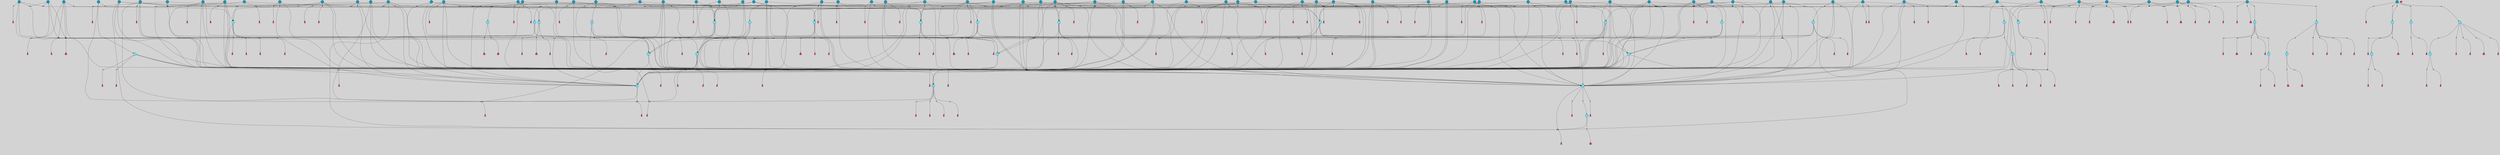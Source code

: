 // File exported with GEGELATI v1.3.1
// On the 2024-04-08 17:51:08
// With the File::TPGGraphDotExporter
digraph{
	graph[pad = "0.212, 0.055" bgcolor = lightgray]
	node[shape=circle style = filled label = ""]
		T3 [fillcolor="#66ddff"]
		T7 [fillcolor="#66ddff"]
		T9 [fillcolor="#66ddff"]
		T11 [fillcolor="#66ddff"]
		T27 [fillcolor="#66ddff"]
		T90 [fillcolor="#66ddff"]
		T111 [fillcolor="#66ddff"]
		T129 [fillcolor="#66ddff"]
		T159 [fillcolor="#66ddff"]
		T193 [fillcolor="#66ddff"]
		T215 [fillcolor="#66ddff"]
		T255 [fillcolor="#66ddff"]
		T321 [fillcolor="#66ddff"]
		T322 [fillcolor="#1199bb"]
		T426 [fillcolor="#66ddff"]
		T116 [fillcolor="#1199bb"]
		T506 [fillcolor="#66ddff"]
		T522 [fillcolor="#66ddff"]
		T547 [fillcolor="#1199bb"]
		T570 [fillcolor="#1199bb"]
		T583 [fillcolor="#66ddff"]
		T593 [fillcolor="#66ddff"]
		T606 [fillcolor="#1199bb"]
		T615 [fillcolor="#1199bb"]
		T628 [fillcolor="#1199bb"]
		T640 [fillcolor="#1199bb"]
		T658 [fillcolor="#66ddff"]
		T690 [fillcolor="#66ddff"]
		T693 [fillcolor="#1199bb"]
		T695 [fillcolor="#1199bb"]
		T696 [fillcolor="#1199bb"]
		T613 [fillcolor="#1199bb"]
		T699 [fillcolor="#1199bb"]
		T700 [fillcolor="#1199bb"]
		T703 [fillcolor="#1199bb"]
		T704 [fillcolor="#1199bb"]
		T706 [fillcolor="#1199bb"]
		T708 [fillcolor="#66ddff"]
		T777 [fillcolor="#66ddff"]
		T533 [fillcolor="#1199bb"]
		T791 [fillcolor="#1199bb"]
		T815 [fillcolor="#1199bb"]
		T817 [fillcolor="#1199bb"]
		T818 [fillcolor="#1199bb"]
		T819 [fillcolor="#1199bb"]
		T820 [fillcolor="#1199bb"]
		T821 [fillcolor="#1199bb"]
		T822 [fillcolor="#1199bb"]
		T826 [fillcolor="#1199bb"]
		T827 [fillcolor="#66ddff"]
		T828 [fillcolor="#66ddff"]
		T829 [fillcolor="#66ddff"]
		T830 [fillcolor="#66ddff"]
		T831 [fillcolor="#66ddff"]
		T832 [fillcolor="#1199bb"]
		T833 [fillcolor="#66ddff"]
		T834 [fillcolor="#1199bb"]
		T655 [fillcolor="#1199bb"]
		T837 [fillcolor="#1199bb"]
		T839 [fillcolor="#1199bb"]
		T842 [fillcolor="#1199bb"]
		T844 [fillcolor="#1199bb"]
		T848 [fillcolor="#66ddff"]
		T851 [fillcolor="#1199bb"]
		T852 [fillcolor="#1199bb"]
		T853 [fillcolor="#1199bb"]
		T855 [fillcolor="#1199bb"]
		T857 [fillcolor="#1199bb"]
		T858 [fillcolor="#1199bb"]
		T859 [fillcolor="#1199bb"]
		T861 [fillcolor="#1199bb"]
		T862 [fillcolor="#1199bb"]
		T863 [fillcolor="#1199bb"]
		T864 [fillcolor="#1199bb"]
		T865 [fillcolor="#1199bb"]
		T866 [fillcolor="#1199bb"]
		T867 [fillcolor="#1199bb"]
		T868 [fillcolor="#1199bb"]
		T869 [fillcolor="#1199bb"]
		T870 [fillcolor="#1199bb"]
		T871 [fillcolor="#1199bb"]
		T872 [fillcolor="#1199bb"]
		T873 [fillcolor="#1199bb"]
		T874 [fillcolor="#1199bb"]
		T875 [fillcolor="#1199bb"]
		T877 [fillcolor="#1199bb"]
		T887 [fillcolor="#66ddff"]
		T888 [fillcolor="#66ddff"]
		T889 [fillcolor="#66ddff"]
		T890 [fillcolor="#66ddff"]
		T891 [fillcolor="#1199bb"]
		T892 [fillcolor="#66ddff"]
		T893 [fillcolor="#66ddff"]
		T894 [fillcolor="#66ddff"]
		T897 [fillcolor="#1199bb"]
		T899 [fillcolor="#1199bb"]
		T901 [fillcolor="#1199bb"]
		T903 [fillcolor="#1199bb"]
		T904 [fillcolor="#1199bb"]
		T905 [fillcolor="#1199bb"]
		T907 [fillcolor="#1199bb"]
		T909 [fillcolor="#1199bb"]
		T912 [fillcolor="#1199bb"]
		T752 [fillcolor="#1199bb"]
		T915 [fillcolor="#1199bb"]
		T916 [fillcolor="#1199bb"]
		T917 [fillcolor="#1199bb"]
		T918 [fillcolor="#1199bb"]
		T919 [fillcolor="#1199bb"]
		T920 [fillcolor="#1199bb"]
		T921 [fillcolor="#1199bb"]
		T922 [fillcolor="#1199bb"]
		T923 [fillcolor="#1199bb"]
		P13250 [fillcolor="#cccccc" shape=point] //6|
		I13250 [shape=box style=invis label="6|1&2|6#1|7&#92;n10|7&2|0#1|5&#92;n9|4&0|1#2|2&#92;n8|6&0|0#1|0&#92;n"]
		P13250 -> I13250[style=invis]
		A9322 [fillcolor="#ff3366" shape=box margin=0.03 width=0 height=0 label="3"]
		T3 -> P13250 -> A9322
		P13251 [fillcolor="#cccccc" shape=point] //3|
		I13251 [shape=box style=invis label="7|6&2|4#0|2&#92;n10|3&2|7#1|4&#92;n11|6&0|4#0|1&#92;n7|1&0|0#2|6&#92;n7|6&0|3#2|6&#92;n4|0&2|6#0|1&#92;n4|4&2|5#0|2&#92;n4|6&0|4#2|7&#92;n10|0&2|3#1|5&#92;n2|6&0|5#0|2&#92;n1|0&2|3#0|7&#92;n1|6&2|0#0|5&#92;n6|2&0|1#0|7&#92;n9|2&0|3#2|7&#92;n5|3&0|6#0|6&#92;n1|7&2|5#2|3&#92;n8|1&2|7#0|6&#92;n1|0&2|5#2|1&#92;n7|1&2|2#2|5&#92;n7|4&2|6#0|3&#92;n"]
		P13251 -> I13251[style=invis]
		A9323 [fillcolor="#ff3366" shape=box margin=0.03 width=0 height=0 label="4"]
		T3 -> P13251 -> A9323
		P13252 [fillcolor="#cccccc" shape=point] //-3|
		I13252 [shape=box style=invis label="1|6&2|7#0|7&#92;n10|2&0|7#1|3&#92;n9|6&2|7#2|2&#92;n5|3&0|7#0|7&#92;n1|6&2|3#0|0&#92;n2|3&2|3#2|2&#92;n5|1&2|6#0|6&#92;n"]
		P13252 -> I13252[style=invis]
		A9324 [fillcolor="#ff3366" shape=box margin=0.03 width=0 height=0 label="7"]
		T7 -> P13252 -> A9324
		P13253 [fillcolor="#cccccc" shape=point] //5|
		I13253 [shape=box style=invis label="0|5&2|3#0|1&#92;n0|6&2|1#2|4&#92;n6|2&2|6#0|7&#92;n7|4&0|3#0|1&#92;n5|4&0|7#1|6&#92;n9|1&0|5#2|2&#92;n6|3&2|3#1|7&#92;n11|7&2|4#1|6&#92;n2|5&0|1#0|0&#92;n4|7&0|0#0|2&#92;n6|2&0|6#0|0&#92;n2|1&2|6#2|4&#92;n10|0&2|0#1|0&#92;n6|6&2|4#0|6&#92;n"]
		P13253 -> I13253[style=invis]
		A9325 [fillcolor="#ff3366" shape=box margin=0.03 width=0 height=0 label="8"]
		T7 -> P13253 -> A9325
		P13254 [fillcolor="#cccccc" shape=point] //-6|
		I13254 [shape=box style=invis label="11|1&0|7#2|0&#92;n10|4&0|1#1|0&#92;n4|3&2|4#2|1&#92;n0|5&2|0#0|0&#92;n6|1&0|0#0|3&#92;n8|2&2|0#0|4&#92;n11|4&2|0#1|6&#92;n7|0&2|6#2|3&#92;n5|3&2|6#2|0&#92;n2|0&2|0#0|4&#92;n"]
		P13254 -> I13254[style=invis]
		A9326 [fillcolor="#ff3366" shape=box margin=0.03 width=0 height=0 label="9"]
		T9 -> P13254 -> A9326
		P13255 [fillcolor="#cccccc" shape=point] //2|
		I13255 [shape=box style=invis label="6|3&2|7#1|4&#92;n8|6&0|0#2|5&#92;n2|1&0|2#0|3&#92;n8|7&0|6#0|4&#92;n2|1&2|0#0|1&#92;n0|0&2|2#2|3&#92;n6|6&0|7#2|1&#92;n6|1&0|7#2|6&#92;n5|4&2|7#0|4&#92;n0|3&0|4#2|0&#92;n11|0&2|0#2|5&#92;n4|5&2|5#2|4&#92;n5|7&0|6#0|4&#92;n9|7&2|5#0|3&#92;n5|4&2|1#0|3&#92;n5|3&0|1#1|7&#92;n0|4&0|3#2|5&#92;n"]
		P13255 -> I13255[style=invis]
		A9327 [fillcolor="#ff3366" shape=box margin=0.03 width=0 height=0 label="10"]
		T9 -> P13255 -> A9327
		P13256 [fillcolor="#cccccc" shape=point] //6|
		I13256 [shape=box style=invis label="3|0&2|7#2|2&#92;n3|2&0|4#2|5&#92;n5|1&0|2#1|0&#92;n8|7&0|1#2|0&#92;n8|5&0|3#0|6&#92;n0|2&0|2#2|3&#92;n1|5&2|5#0|5&#92;n5|6&0|6#0|7&#92;n6|7&0|0#2|6&#92;n1|2&2|3#0|0&#92;n7|7&2|3#0|4&#92;n0|7&2|7#0|6&#92;n1|0&2|2#2|7&#92;n4|4&0|1#0|0&#92;n"]
		P13256 -> I13256[style=invis]
		A9328 [fillcolor="#ff3366" shape=box margin=0.03 width=0 height=0 label="11"]
		T11 -> P13256 -> A9328
		P13257 [fillcolor="#cccccc" shape=point] //-4|
		I13257 [shape=box style=invis label="4|1&0|4#2|6&#92;n1|2&2|2#2|0&#92;n1|2&2|0#0|6&#92;n8|4&2|3#2|5&#92;n5|5&2|1#1|0&#92;n"]
		P13257 -> I13257[style=invis]
		A9329 [fillcolor="#ff3366" shape=box margin=0.03 width=0 height=0 label="12"]
		T11 -> P13257 -> A9329
		P13258 [fillcolor="#cccccc" shape=point] //2|
		I13258 [shape=box style=invis label="9|1&2|3#0|1&#92;n5|2&2|0#2|4&#92;n3|6&2|5#2|7&#92;n7|0&2|5#0|4&#92;n1|2&0|3#0|5&#92;n7|3&2|7#0|0&#92;n"]
		P13258 -> I13258[style=invis]
		A9330 [fillcolor="#ff3366" shape=box margin=0.03 width=0 height=0 label="2"]
		T27 -> P13258 -> A9330
		P13259 [fillcolor="#cccccc" shape=point] //-6|
		I13259 [shape=box style=invis label="7|5&0|4#0|4&#92;n11|0&2|5#2|1&#92;n"]
		P13259 -> I13259[style=invis]
		A9331 [fillcolor="#ff3366" shape=box margin=0.03 width=0 height=0 label="3"]
		T27 -> P13259 -> A9331
		T27 -> P13251
		P13260 [fillcolor="#cccccc" shape=point] //0|
		I13260 [shape=box style=invis label="2|5&0|1#0|6&#92;n6|1&2|2#2|7&#92;n8|0&0|3#1|4&#92;n4|3&2|5#2|4&#92;n8|1&2|4#0|0&#92;n6|6&0|1#2|6&#92;n11|7&2|4#2|5&#92;n6|2&2|4#0|2&#92;n8|5&2|4#2|4&#92;n2|1&2|1#2|2&#92;n2|7&2|5#2|6&#92;n9|7&0|5#0|4&#92;n1|2&0|5#2|6&#92;n4|2&2|3#2|7&#92;n3|3&2|1#0|2&#92;n"]
		P13260 -> I13260[style=invis]
		A9332 [fillcolor="#ff3366" shape=box margin=0.03 width=0 height=0 label="5"]
		T27 -> P13260 -> A9332
		P13261 [fillcolor="#cccccc" shape=point] //0|
		I13261 [shape=box style=invis label="4|0&0|3#2|7&#92;n10|2&0|3#1|7&#92;n3|5&0|2#0|3&#92;n4|5&0|0#2|1&#92;n10|7&2|0#1|2&#92;n5|3&2|3#1|6&#92;n9|5&2|0#0|4&#92;n5|4&2|7#0|2&#92;n10|3&2|7#1|4&#92;n7|2&0|1#2|6&#92;n8|6&0|5#0|5&#92;n8|7&2|3#0|5&#92;n2|6&2|4#0|0&#92;n"]
		P13261 -> I13261[style=invis]
		A9333 [fillcolor="#ff3366" shape=box margin=0.03 width=0 height=0 label="5"]
		T27 -> P13261 -> A9333
		P13262 [fillcolor="#cccccc" shape=point] //-2|
		I13262 [shape=box style=invis label="8|4&2|1#2|5&#92;n4|1&0|7#2|1&#92;n5|7&2|3#2|2&#92;n10|4&2|5#1|7&#92;n10|0&2|6#1|3&#92;n4|5&2|7#0|6&#92;n9|5&2|4#0|4&#92;n2|4&0|5#0|7&#92;n11|1&2|4#2|6&#92;n5|6&0|7#1|2&#92;n2|7&2|7#2|6&#92;n5|2&0|5#1|5&#92;n3|0&0|6#0|2&#92;n4|0&0|4#2|4&#92;n4|4&2|6#0|7&#92;n10|6&2|0#1|4&#92;n9|7&0|3#1|4&#92;n1|4&2|6#0|3&#92;n11|5&2|6#0|3&#92;n0|3&0|5#0|1&#92;n"]
		P13262 -> I13262[style=invis]
		A9334 [fillcolor="#ff3366" shape=box margin=0.03 width=0 height=0 label="13"]
		T90 -> P13262 -> A9334
		P13263 [fillcolor="#cccccc" shape=point] //4|
		I13263 [shape=box style=invis label="7|1&2|6#1|3&#92;n10|1&0|3#1|6&#92;n8|5&2|3#2|1&#92;n11|5&0|0#2|6&#92;n4|1&0|6#0|0&#92;n11|1&0|2#0|3&#92;n2|0&2|1#0|7&#92;n"]
		P13263 -> I13263[style=invis]
		A9335 [fillcolor="#ff3366" shape=box margin=0.03 width=0 height=0 label="2"]
		T90 -> P13263 -> A9335
		P13264 [fillcolor="#cccccc" shape=point] //7|
		I13264 [shape=box style=invis label="10|3&0|1#1|4&#92;n4|6&0|0#0|2&#92;n4|5&0|6#0|0&#92;n4|3&0|6#2|1&#92;n7|0&0|3#1|2&#92;n4|7&0|6#0|5&#92;n7|6&0|7#0|6&#92;n6|6&0|0#0|3&#92;n11|1&0|4#2|5&#92;n10|2&0|3#1|2&#92;n"]
		P13264 -> I13264[style=invis]
		A9336 [fillcolor="#ff3366" shape=box margin=0.03 width=0 height=0 label="4"]
		T90 -> P13264 -> A9336
		P13265 [fillcolor="#cccccc" shape=point] //-3|
		I13265 [shape=box style=invis label="8|1&2|3#0|5&#92;n0|6&0|5#0|5&#92;n3|7&2|1#0|6&#92;n3|5&0|1#0|0&#92;n9|5&2|0#0|4&#92;n3|5&0|2#0|3&#92;n10|6&2|4#1|0&#92;n9|4&2|7#2|6&#92;n1|7&2|5#2|2&#92;n"]
		P13265 -> I13265[style=invis]
		A9337 [fillcolor="#ff3366" shape=box margin=0.03 width=0 height=0 label="5"]
		T90 -> P13265 -> A9337
		P13266 [fillcolor="#cccccc" shape=point] //-7|
		I13266 [shape=box style=invis label="3|0&2|0#0|1&#92;n1|1&0|2#0|4&#92;n11|2&0|7#1|6&#92;n9|7&0|0#0|4&#92;n3|0&0|7#0|1&#92;n9|3&2|6#2|7&#92;n5|3&0|2#2|6&#92;n6|1&2|4#2|3&#92;n5|4&2|0#1|6&#92;n1|3&0|7#0|7&#92;n"]
		P13266 -> I13266[style=invis]
		A9338 [fillcolor="#ff3366" shape=box margin=0.03 width=0 height=0 label="7"]
		T90 -> P13266 -> A9338
		P13267 [fillcolor="#cccccc" shape=point] //-5|
		I13267 [shape=box style=invis label="0|0&2|3#0|2&#92;n10|5&0|6#1|3&#92;n7|3&0|6#2|3&#92;n3|4&0|6#0|6&#92;n10|5&0|2#1|1&#92;n5|0&0|1#0|3&#92;n6|6&2|5#1|5&#92;n7|4&0|2#1|7&#92;n5|7&0|1#2|5&#92;n1|5&0|0#0|3&#92;n7|5&2|1#2|6&#92;n9|0&0|2#0|0&#92;n4|0&2|4#0|0&#92;n4|6&0|0#2|3&#92;n3|1&0|6#2|5&#92;n7|7&2|1#2|3&#92;n9|4&2|2#0|6&#92;n"]
		P13267 -> I13267[style=invis]
		T111 -> P13267 -> T9
		P13268 [fillcolor="#cccccc" shape=point] //7|
		I13268 [shape=box style=invis label="7|4&2|1#2|0&#92;n4|1&2|4#2|3&#92;n5|0&2|0#2|2&#92;n6|1&2|4#2|6&#92;n"]
		P13268 -> I13268[style=invis]
		A9339 [fillcolor="#ff3366" shape=box margin=0.03 width=0 height=0 label="9"]
		T111 -> P13268 -> A9339
		P13269 [fillcolor="#cccccc" shape=point] //2|
		I13269 [shape=box style=invis label="3|0&2|0#0|1&#92;n11|2&0|7#1|6&#92;n8|7&2|4#0|5&#92;n5|3&0|2#2|6&#92;n4|4&2|4#2|6&#92;n3|0&0|7#0|1&#92;n2|7&2|2#2|5&#92;n9|3&2|6#2|7&#92;n7|7&0|0#0|4&#92;n6|1&2|4#1|3&#92;n5|4&2|0#1|6&#92;n1|3&0|7#0|4&#92;n"]
		P13269 -> I13269[style=invis]
		A9340 [fillcolor="#ff3366" shape=box margin=0.03 width=0 height=0 label="7"]
		T111 -> P13269 -> A9340
		T111 -> P13254
		P13270 [fillcolor="#cccccc" shape=point] //8|
		I13270 [shape=box style=invis label="9|0&0|1#2|0&#92;n10|1&2|5#1|4&#92;n8|2&2|6#0|4&#92;n2|4&2|5#2|3&#92;n4|2&2|2#0|2&#92;n7|5&0|2#0|0&#92;n8|2&2|1#1|3&#92;n8|7&0|7#2|1&#92;n1|1&0|0#0|7&#92;n5|6&2|5#1|0&#92;n6|6&2|5#0|0&#92;n11|4&0|3#2|6&#92;n4|2&2|4#0|7&#92;n5|6&0|1#2|0&#92;n11|3&0|2#0|7&#92;n"]
		P13270 -> I13270[style=invis]
		A9341 [fillcolor="#ff3366" shape=box margin=0.03 width=0 height=0 label="6"]
		T129 -> P13270 -> A9341
		P13271 [fillcolor="#cccccc" shape=point] //5|
		I13271 [shape=box style=invis label="3|0&2|0#0|1&#92;n3|0&0|7#0|1&#92;n5|3&0|2#2|6&#92;n4|4&2|4#2|6&#92;n11|2&0|7#1|6&#92;n2|7&2|2#2|5&#92;n9|3&2|6#2|7&#92;n7|7&0|0#0|4&#92;n6|1&2|4#2|3&#92;n5|4&2|0#1|6&#92;n1|3&0|7#0|4&#92;n"]
		P13271 -> I13271[style=invis]
		A9342 [fillcolor="#ff3366" shape=box margin=0.03 width=0 height=0 label="7"]
		T129 -> P13271 -> A9342
		P13272 [fillcolor="#cccccc" shape=point] //10|
		I13272 [shape=box style=invis label="4|5&2|7#2|1&#92;n1|7&2|3#0|6&#92;n3|5&2|2#0|3&#92;n10|3&0|7#1|4&#92;n7|1&0|4#2|6&#92;n10|2&0|3#1|7&#92;n9|5&2|0#0|4&#92;n4|0&0|3#2|7&#92;n11|4&2|6#1|2&#92;n5|4&2|7#0|2&#92;n2|6&2|4#0|0&#92;n6|5&0|7#2|1&#92;n5|3&2|3#1|6&#92;n10|7&2|0#1|2&#92;n"]
		P13272 -> I13272[style=invis]
		A9343 [fillcolor="#ff3366" shape=box margin=0.03 width=0 height=0 label="5"]
		T129 -> P13272 -> A9343
		P13273 [fillcolor="#cccccc" shape=point] //5|
		I13273 [shape=box style=invis label="9|4&2|3#1|3&#92;n0|4&2|4#0|5&#92;n6|1&2|6#2|5&#92;n4|0&0|5#2|0&#92;n"]
		P13273 -> I13273[style=invis]
		A9344 [fillcolor="#ff3366" shape=box margin=0.03 width=0 height=0 label="7"]
		T129 -> P13273 -> A9344
		P13274 [fillcolor="#cccccc" shape=point] //6|
		I13274 [shape=box style=invis label="9|4&2|7#0|6&#92;n8|4&0|1#1|0&#92;n1|3&0|0#2|1&#92;n2|4&0|6#2|2&#92;n5|1&2|5#0|7&#92;n3|0&0|3#2|6&#92;n2|2&2|6#0|2&#92;n8|4&0|4#2|2&#92;n5|1&2|4#0|3&#92;n9|4&0|6#0|6&#92;n5|0&2|2#1|5&#92;n11|7&0|0#1|1&#92;n0|4&0|3#0|3&#92;n7|7&2|4#2|5&#92;n1|5&0|1#2|1&#92;n"]
		P13274 -> I13274[style=invis]
		A9345 [fillcolor="#ff3366" shape=box margin=0.03 width=0 height=0 label="1"]
		T129 -> P13274 -> A9345
		P13275 [fillcolor="#cccccc" shape=point] //7|
		I13275 [shape=box style=invis label="7|0&2|1#2|0&#92;n9|7&2|1#1|7&#92;n8|2&0|1#1|0&#92;n6|6&0|2#1|1&#92;n2|2&0|5#0|0&#92;n5|7&0|0#2|1&#92;n5|1&2|5#1|5&#92;n4|7&2|4#2|3&#92;n10|5&2|2#1|5&#92;n1|3&2|2#2|0&#92;n10|2&2|6#1|5&#92;n"]
		P13275 -> I13275[style=invis]
		A9346 [fillcolor="#ff3366" shape=box margin=0.03 width=0 height=0 label="1"]
		T159 -> P13275 -> A9346
		P13276 [fillcolor="#cccccc" shape=point] //7|
		I13276 [shape=box style=invis label="7|4&2|7#0|4&#92;n4|6&0|1#2|5&#92;n2|1&2|3#0|0&#92;n4|3&2|0#0|1&#92;n0|0&2|7#2|7&#92;n7|7&0|5#2|3&#92;n5|0&2|1#2|2&#92;n10|0&0|4#1|2&#92;n4|4&0|7#0|0&#92;n6|7&0|2#0|1&#92;n1|4&2|5#0|4&#92;n"]
		P13276 -> I13276[style=invis]
		A9347 [fillcolor="#ff3366" shape=box margin=0.03 width=0 height=0 label="0"]
		T159 -> P13276 -> A9347
		P13277 [fillcolor="#cccccc" shape=point] //5|
		I13277 [shape=box style=invis label="0|5&2|3#0|1&#92;n0|6&2|1#2|4&#92;n6|2&2|6#0|7&#92;n9|0&2|7#1|1&#92;n7|4&0|3#0|1&#92;n11|7&2|4#1|6&#92;n9|1&0|5#2|2&#92;n5|4&0|7#1|6&#92;n2|5&0|1#0|0&#92;n4|7&0|0#0|2&#92;n6|2&0|6#0|0&#92;n2|1&2|6#2|4&#92;n10|0&0|0#1|0&#92;n6|6&2|4#0|6&#92;n"]
		P13277 -> I13277[style=invis]
		T159 -> P13277 -> T129
		P13278 [fillcolor="#cccccc" shape=point] //-2|
		I13278 [shape=box style=invis label="1|0&0|3#0|3&#92;n2|7&0|4#0|4&#92;n11|6&2|1#1|4&#92;n6|1&2|5#0|0&#92;n2|0&2|0#0|6&#92;n1|3&2|1#0|4&#92;n"]
		P13278 -> I13278[style=invis]
		A9348 [fillcolor="#ff3366" shape=box margin=0.03 width=0 height=0 label="2"]
		T193 -> P13278 -> A9348
		P13279 [fillcolor="#cccccc" shape=point] //3|
		I13279 [shape=box style=invis label="5|4&2|7#0|4&#92;n0|4&0|3#2|5&#92;n8|6&0|0#2|5&#92;n2|1&0|2#0|3&#92;n9|7&0|6#0|4&#92;n0|0&2|2#2|3&#92;n6|6&0|7#2|1&#92;n6|1&0|7#2|6&#92;n0|3&0|4#2|0&#92;n11|0&2|0#2|5&#92;n4|5&2|5#2|4&#92;n5|3&0|1#1|7&#92;n9|7&2|2#0|3&#92;n5|4&2|1#0|3&#92;n5|0&0|6#0|4&#92;n0|0&0|1#2|0&#92;n"]
		P13279 -> I13279[style=invis]
		A9349 [fillcolor="#ff3366" shape=box margin=0.03 width=0 height=0 label="10"]
		T193 -> P13279 -> A9349
		P13280 [fillcolor="#cccccc" shape=point] //-1|
		I13280 [shape=box style=invis label="1|7&2|1#0|6&#92;n8|1&2|3#0|5&#92;n10|6&2|7#1|0&#92;n1|7&2|5#0|2&#92;n0|3&0|3#2|2&#92;n3|5&0|1#0|0&#92;n3|5&0|2#0|3&#92;n1|5&2|0#0|4&#92;n5|7&2|2#2|5&#92;n4|0&2|3#0|3&#92;n"]
		P13280 -> I13280[style=invis]
		T193 -> P13280 -> T3
		P13281 [fillcolor="#cccccc" shape=point] //10|
		I13281 [shape=box style=invis label="6|1&2|4#2|3&#92;n3|0&0|7#0|1&#92;n5|3&0|2#2|6&#92;n4|4&0|4#2|6&#92;n5|4&2|0#1|6&#92;n10|5&0|6#1|5&#92;n2|5&2|1#2|2&#92;n1|3&0|7#0|4&#92;n3|0&2|0#0|1&#92;n11|2&0|5#1|6&#92;n9|3&2|6#2|7&#92;n7|7&0|0#0|4&#92;n"]
		P13281 -> I13281[style=invis]
		A9350 [fillcolor="#ff3366" shape=box margin=0.03 width=0 height=0 label="7"]
		T193 -> P13281 -> A9350
		P13282 [fillcolor="#cccccc" shape=point] //-1|
		I13282 [shape=box style=invis label="11|7&2|0#1|7&#92;n1|5&2|4#2|4&#92;n4|3&0|1#0|5&#92;n1|6&0|0#0|4&#92;n8|6&2|4#0|0&#92;n4|0&0|0#0|5&#92;n10|4&2|0#1|0&#92;n9|6&2|5#1|3&#92;n0|7&2|1#0|5&#92;n0|6&2|3#2|0&#92;n4|4&0|5#0|1&#92;n"]
		P13282 -> I13282[style=invis]
		A9351 [fillcolor="#ff3366" shape=box margin=0.03 width=0 height=0 label="12"]
		T215 -> P13282 -> A9351
		P13283 [fillcolor="#cccccc" shape=point] //1|
		I13283 [shape=box style=invis label="9|3&0|0#1|1&#92;n4|6&0|5#0|7&#92;n3|6&0|0#2|0&#92;n6|2&2|5#1|4&#92;n8|7&0|7#0|0&#92;n5|0&2|6#0|6&#92;n"]
		P13283 -> I13283[style=invis]
		A9352 [fillcolor="#ff3366" shape=box margin=0.03 width=0 height=0 label="5"]
		T215 -> P13283 -> A9352
		P13284 [fillcolor="#cccccc" shape=point] //5|
		I13284 [shape=box style=invis label="4|4&0|6#2|1&#92;n7|6&0|1#1|4&#92;n6|2&0|7#1|3&#92;n9|1&2|6#0|7&#92;n1|6&2|3#0|0&#92;n2|3&2|3#2|2&#92;n1|0&2|7#2|7&#92;n10|3&0|7#1|7&#92;n"]
		P13284 -> I13284[style=invis]
		A9353 [fillcolor="#ff3366" shape=box margin=0.03 width=0 height=0 label="7"]
		T215 -> P13284 -> A9353
		T255 -> P13280
		P13285 [fillcolor="#cccccc" shape=point] //-9|
		I13285 [shape=box style=invis label="7|1&0|0#2|6&#92;n1|6&0|4#2|7&#92;n7|6&2|4#0|2&#92;n10|7&2|1#1|3&#92;n7|6&0|3#2|6&#92;n4|0&2|2#2|1&#92;n1|0&0|5#2|3&#92;n6|1&2|6#1|1&#92;n7|4&2|6#1|0&#92;n9|5&0|1#0|2&#92;n9|2&0|3#0|7&#92;n6|0&2|7#0|6&#92;n10|5&2|3#1|5&#92;n10|0&2|7#1|4&#92;n1|0&2|3#0|7&#92;n5|2&0|6#0|6&#92;n2|6&0|1#0|2&#92;n7|4&2|5#0|3&#92;n3|6&2|4#0|5&#92;n1|6&2|0#0|5&#92;n"]
		P13285 -> I13285[style=invis]
		A9354 [fillcolor="#ff3366" shape=box margin=0.03 width=0 height=0 label="4"]
		T255 -> P13285 -> A9354
		P13286 [fillcolor="#cccccc" shape=point] //7|
		I13286 [shape=box style=invis label="9|6&2|6#1|3&#92;n9|7&2|0#1|7&#92;n3|0&2|0#0|0&#92;n1|6&0|0#0|4&#92;n7|4&0|3#0|1&#92;n"]
		P13286 -> I13286[style=invis]
		A9355 [fillcolor="#ff3366" shape=box margin=0.03 width=0 height=0 label="12"]
		T255 -> P13286 -> A9355
		P13287 [fillcolor="#cccccc" shape=point] //-9|
		I13287 [shape=box style=invis label="11|5&0|0#2|6&#92;n8|5&2|3#2|1&#92;n7|1&0|6#1|3&#92;n11|4&0|2#0|1&#92;n9|0&2|7#1|6&#92;n10|1&0|3#1|6&#92;n0|3&0|4#2|5&#92;n5|7&2|3#1|6&#92;n2|0&2|1#0|7&#92;n"]
		P13287 -> I13287[style=invis]
		A9356 [fillcolor="#ff3366" shape=box margin=0.03 width=0 height=0 label="2"]
		T255 -> P13287 -> A9356
		P13288 [fillcolor="#cccccc" shape=point] //-7|
		I13288 [shape=box style=invis label="9|1&2|7#2|1&#92;n7|0&2|0#2|7&#92;n2|3&2|3#2|2&#92;n8|5&2|1#0|3&#92;n5|5&0|7#0|1&#92;n1|6&2|7#0|7&#92;n10|2&0|7#1|3&#92;n6|4&2|2#2|4&#92;n0|6&2|5#0|2&#92;n"]
		P13288 -> I13288[style=invis]
		A9357 [fillcolor="#ff3366" shape=box margin=0.03 width=0 height=0 label="7"]
		T255 -> P13288 -> A9357
		P13289 [fillcolor="#cccccc" shape=point] //-7|
		I13289 [shape=box style=invis label="9|1&2|7#2|1&#92;n7|0&2|0#2|7&#92;n2|3&2|3#2|2&#92;n8|5&2|1#0|3&#92;n5|5&0|7#0|1&#92;n1|6&2|7#0|7&#92;n10|2&0|7#1|3&#92;n6|4&2|2#2|4&#92;n0|6&2|5#0|2&#92;n"]
		P13289 -> I13289[style=invis]
		A9358 [fillcolor="#ff3366" shape=box margin=0.03 width=0 height=0 label="7"]
		T322 -> P13289 -> A9358
		P13290 [fillcolor="#cccccc" shape=point] //-9|
		I13290 [shape=box style=invis label="11|5&0|0#2|6&#92;n8|5&2|3#2|1&#92;n7|1&0|6#1|3&#92;n11|4&0|2#0|1&#92;n9|0&2|7#1|6&#92;n10|1&0|3#1|6&#92;n0|3&0|4#2|5&#92;n5|7&2|3#1|6&#92;n2|0&2|1#0|7&#92;n"]
		P13290 -> I13290[style=invis]
		A9359 [fillcolor="#ff3366" shape=box margin=0.03 width=0 height=0 label="2"]
		T322 -> P13290 -> A9359
		P13291 [fillcolor="#cccccc" shape=point] //-9|
		I13291 [shape=box style=invis label="7|1&0|0#2|6&#92;n1|6&0|4#2|7&#92;n7|6&2|4#0|2&#92;n10|7&2|1#1|3&#92;n7|6&0|3#2|6&#92;n4|0&2|2#2|1&#92;n1|0&0|5#2|3&#92;n6|1&2|6#1|1&#92;n7|4&2|6#1|0&#92;n9|5&0|1#0|2&#92;n9|2&0|3#0|7&#92;n6|0&2|7#0|6&#92;n10|5&2|3#1|5&#92;n10|0&2|7#1|4&#92;n1|0&2|3#0|7&#92;n5|2&0|6#0|6&#92;n2|6&0|1#0|2&#92;n7|4&2|5#0|3&#92;n3|6&2|4#0|5&#92;n1|6&2|0#0|5&#92;n"]
		P13291 -> I13291[style=invis]
		A9360 [fillcolor="#ff3366" shape=box margin=0.03 width=0 height=0 label="4"]
		T322 -> P13291 -> A9360
		P13292 [fillcolor="#cccccc" shape=point] //3|
		I13292 [shape=box style=invis label="7|6&2|4#0|2&#92;n10|3&2|7#1|4&#92;n11|6&0|4#0|1&#92;n7|1&0|0#2|6&#92;n7|6&0|3#2|6&#92;n4|0&2|6#0|1&#92;n4|4&2|5#0|2&#92;n4|6&0|4#2|7&#92;n10|0&2|3#1|5&#92;n2|6&0|5#0|2&#92;n1|0&2|3#0|7&#92;n1|6&2|0#0|5&#92;n6|2&0|1#0|7&#92;n9|2&0|3#2|7&#92;n5|3&0|6#0|6&#92;n1|7&2|5#2|3&#92;n8|1&2|7#0|6&#92;n1|0&2|5#2|1&#92;n7|1&2|2#2|5&#92;n7|4&2|6#0|3&#92;n"]
		P13292 -> I13292[style=invis]
		A9361 [fillcolor="#ff3366" shape=box margin=0.03 width=0 height=0 label="4"]
		T321 -> P13292 -> A9361
		P13293 [fillcolor="#cccccc" shape=point] //6|
		I13293 [shape=box style=invis label="6|1&2|6#1|7&#92;n10|7&2|0#1|5&#92;n9|4&0|1#2|2&#92;n8|6&0|0#1|0&#92;n"]
		P13293 -> I13293[style=invis]
		A9362 [fillcolor="#ff3366" shape=box margin=0.03 width=0 height=0 label="3"]
		T321 -> P13293 -> A9362
		P13294 [fillcolor="#cccccc" shape=point] //7|
		I13294 [shape=box style=invis label="9|6&2|6#1|3&#92;n9|7&2|0#1|7&#92;n3|0&2|0#0|0&#92;n1|6&0|0#0|4&#92;n7|4&0|3#0|1&#92;n"]
		P13294 -> I13294[style=invis]
		A9363 [fillcolor="#ff3366" shape=box margin=0.03 width=0 height=0 label="12"]
		T322 -> P13294 -> A9363
		P13295 [fillcolor="#cccccc" shape=point] //-1|
		I13295 [shape=box style=invis label="1|7&2|1#0|6&#92;n8|1&2|3#0|5&#92;n10|6&2|7#1|0&#92;n1|7&2|5#0|2&#92;n0|3&0|3#2|2&#92;n3|5&0|1#0|0&#92;n3|5&0|2#0|3&#92;n1|5&2|0#0|4&#92;n5|7&2|2#2|5&#92;n4|0&2|3#0|3&#92;n"]
		P13295 -> I13295[style=invis]
		T322 -> P13295 -> T321
		T426 -> P13253
		P13296 [fillcolor="#cccccc" shape=point] //-5|
		I13296 [shape=box style=invis label="10|6&2|5#1|6&#92;n9|3&0|1#1|7&#92;n2|4&0|1#0|1&#92;n11|3&0|7#1|6&#92;n5|1&0|6#2|7&#92;n8|0&0|0#0|1&#92;n0|6&0|7#0|4&#92;n6|7&2|6#2|6&#92;n11|0&2|3#0|5&#92;n"]
		P13296 -> I13296[style=invis]
		T426 -> P13296 -> T7
		P13297 [fillcolor="#cccccc" shape=point] //-7|
		I13297 [shape=box style=invis label="6|4&2|6#1|0&#92;n2|6&0|2#0|0&#92;n9|4&2|6#2|1&#92;n11|5&0|1#0|1&#92;n5|5&0|0#0|1&#92;n4|6&0|7#0|5&#92;n1|0&2|4#2|2&#92;n3|4&0|2#0|5&#92;n0|4&2|6#0|0&#92;n10|1&0|0#1|0&#92;n7|0&2|0#2|2&#92;n1|2&2|5#2|2&#92;n1|4&0|1#0|7&#92;n9|0&0|6#1|2&#92;n10|3&0|4#1|2&#92;n3|3&2|2#0|7&#92;n1|6&2|0#0|0&#92;n3|2&0|1#2|2&#92;n"]
		P13297 -> I13297[style=invis]
		A9364 [fillcolor="#ff3366" shape=box margin=0.03 width=0 height=0 label="1"]
		T426 -> P13297 -> A9364
		P13298 [fillcolor="#cccccc" shape=point] //-4|
		I13298 [shape=box style=invis label="0|6&2|7#2|4&#92;n4|4&0|4#2|6&#92;n3|0&0|7#0|1&#92;n5|3&0|2#2|6&#92;n1|3&0|7#0|1&#92;n5|4&2|0#1|6&#92;n10|5&0|6#1|5&#92;n2|5&2|1#2|2&#92;n6|1&2|4#2|3&#92;n3|0&2|2#0|1&#92;n11|2&0|5#1|6&#92;n9|3&2|6#2|7&#92;n7|7&0|0#0|4&#92;n8|1&0|1#1|5&#92;n"]
		P13298 -> I13298[style=invis]
		A9365 [fillcolor="#ff3366" shape=box margin=0.03 width=0 height=0 label="7"]
		T426 -> P13298 -> A9365
		P13299 [fillcolor="#cccccc" shape=point] //9|
		I13299 [shape=box style=invis label="11|0&2|0#1|1&#92;n3|6&0|6#0|0&#92;n1|4&0|0#2|4&#92;n7|5&2|2#1|3&#92;n11|7&2|6#1|7&#92;n5|2&0|6#1|5&#92;n9|5&0|6#0|3&#92;n2|2&2|7#0|5&#92;n9|3&2|2#2|0&#92;n11|0&2|7#0|1&#92;n1|1&2|0#0|1&#92;n6|6&0|6#1|2&#92;n9|7&0|1#0|3&#92;n2|0&2|4#2|5&#92;n2|4&2|2#0|0&#92;n6|1&2|1#1|7&#92;n10|7&2|5#1|6&#92;n11|5&2|7#2|4&#92;n"]
		P13299 -> I13299[style=invis]
		A9366 [fillcolor="#ff3366" shape=box margin=0.03 width=0 height=0 label="1"]
		T426 -> P13299 -> A9366
		P13300 [fillcolor="#cccccc" shape=point] //-1|
		I13300 [shape=box style=invis label="0|0&2|3#0|3&#92;n8|1&2|3#0|5&#92;n10|6&2|7#1|0&#92;n3|5&0|6#2|1&#92;n1|7&2|5#0|2&#92;n0|3&0|3#2|2&#92;n3|5&0|1#0|0&#92;n3|5&0|2#0|3&#92;n1|5&2|0#0|4&#92;n5|7&2|2#2|5&#92;n1|7&2|1#0|6&#92;n"]
		P13300 -> I13300[style=invis]
		T116 -> P13300 -> T3
		T116 -> P13286
		T116 -> P13287
		T116 -> P13288
		P13301 [fillcolor="#cccccc" shape=point] //-4|
		I13301 [shape=box style=invis label="0|4&0|0#2|7&#92;n8|5&2|4#2|4&#92;n4|3&2|5#2|4&#92;n11|7&2|2#2|5&#92;n6|5&2|2#2|7&#92;n3|2&0|7#0|7&#92;n3|3&2|1#0|3&#92;n2|6&0|3#2|5&#92;n0|1&2|6#2|2&#92;n8|2&0|0#1|6&#92;n0|7&0|5#0|4&#92;n9|5&0|3#2|7&#92;n2|7&2|5#2|6&#92;n9|0&2|0#0|1&#92;n1|2&2|4#0|2&#92;n"]
		P13301 -> I13301[style=invis]
		T116 -> P13301 -> T27
		P13302 [fillcolor="#cccccc" shape=point] //-1|
		I13302 [shape=box style=invis label="2|0&0|4#2|2&#92;n8|6&2|3#0|5&#92;n6|3&2|6#2|2&#92;n5|1&0|6#1|6&#92;n7|1&0|7#1|6&#92;n6|6&0|2#2|6&#92;n5|1&0|7#1|6&#92;n1|3&2|1#2|7&#92;n1|6&2|3#0|0&#92;n8|0&0|3#0|7&#92;n2|6&0|7#2|7&#92;n1|1&2|4#2|2&#92;n5|3&0|7#1|5&#92;n5|5&0|6#1|4&#92;n"]
		P13302 -> I13302[style=invis]
		A9367 [fillcolor="#ff3366" shape=box margin=0.03 width=0 height=0 label="7"]
		T506 -> P13302 -> A9367
		P13303 [fillcolor="#cccccc" shape=point] //1|
		I13303 [shape=box style=invis label="2|6&0|1#2|6&#92;n8|1&2|4#0|0&#92;n7|2&2|3#2|2&#92;n8|0&0|3#1|6&#92;n0|3&0|0#2|4&#92;n2|5&2|4#2|4&#92;n6|6&0|1#2|6&#92;n11|7&2|4#2|5&#92;n2|0&2|5#2|6&#92;n1|2&0|5#2|6&#92;n4|3&2|5#2|4&#92;n2|0&2|1#2|2&#92;n4|7&0|5#0|4&#92;n2|0&0|5#0|0&#92;n8|4&2|3#2|7&#92;n"]
		P13303 -> I13303[style=invis]
		T506 -> P13303 -> T111
		P13304 [fillcolor="#cccccc" shape=point] //5|
		I13304 [shape=box style=invis label="6|7&0|4#1|5&#92;n11|4&2|0#1|6&#92;n5|3&2|6#2|0&#92;n10|2&2|2#1|4&#92;n2|2&2|2#0|3&#92;n2|0&2|0#0|4&#92;n11|1&0|7#2|0&#92;n11|0&2|0#0|0&#92;n3|2&0|3#2|2&#92;n10|1&2|6#1|1&#92;n7|0&2|6#2|4&#92;n"]
		P13304 -> I13304[style=invis]
		A9368 [fillcolor="#ff3366" shape=box margin=0.03 width=0 height=0 label="9"]
		T506 -> P13304 -> A9368
		P13305 [fillcolor="#cccccc" shape=point] //8|
		I13305 [shape=box style=invis label="2|1&2|0#0|5&#92;n0|0&2|6#0|0&#92;n2|7&0|4#0|4&#92;n"]
		P13305 -> I13305[style=invis]
		A9369 [fillcolor="#ff3366" shape=box margin=0.03 width=0 height=0 label="2"]
		T506 -> P13305 -> A9369
		P13306 [fillcolor="#cccccc" shape=point] //-8|
		I13306 [shape=box style=invis label="1|1&2|7#2|5&#92;n10|1&2|7#1|7&#92;n5|2&0|0#2|4&#92;n7|6&0|0#2|6&#92;n3|0&0|7#0|3&#92;n"]
		P13306 -> I13306[style=invis]
		A9370 [fillcolor="#ff3366" shape=box margin=0.03 width=0 height=0 label="2"]
		T506 -> P13306 -> A9370
		P13307 [fillcolor="#cccccc" shape=point] //-7|
		I13307 [shape=box style=invis label="7|4&2|7#0|0&#92;n8|7&2|6#2|5&#92;n4|3&2|0#2|1&#92;n5|7&0|4#2|6&#92;n4|5&0|1#2|6&#92;n7|7&0|4#0|6&#92;n8|0&0|4#1|0&#92;n6|7&0|2#0|3&#92;n8|4&0|7#2|1&#92;n10|3&0|3#1|2&#92;n0|0&2|7#0|7&#92;n2|0&0|0#2|6&#92;n5|3&0|0#1|5&#92;n"]
		P13307 -> I13307[style=invis]
		A9371 [fillcolor="#ff3366" shape=box margin=0.03 width=0 height=0 label="0"]
		T522 -> P13307 -> A9371
		P13308 [fillcolor="#cccccc" shape=point] //3|
		I13308 [shape=box style=invis label="8|2&2|7#1|7&#92;n10|7&0|7#1|6&#92;n0|3&0|0#2|3&#92;n9|7&2|6#0|3&#92;n4|4&2|1#0|1&#92;n5|6&2|0#1|4&#92;n4|5&0|1#0|2&#92;n0|0&2|0#0|5&#92;n6|1&0|7#0|6&#92;n"]
		P13308 -> I13308[style=invis]
		A9372 [fillcolor="#ff3366" shape=box margin=0.03 width=0 height=0 label="0"]
		T522 -> P13308 -> A9372
		P13309 [fillcolor="#cccccc" shape=point] //-3|
		I13309 [shape=box style=invis label="2|6&0|1#0|6&#92;n8|3&0|5#1|0&#92;n6|1&2|2#2|7&#92;n8|5&2|7#2|5&#92;n2|7&2|5#2|6&#92;n4|3&2|5#2|4&#92;n6|6&0|1#2|6&#92;n11|7&0|4#2|5&#92;n4|4&0|4#0|6&#92;n7|2&2|5#2|2&#92;n1|7&0|4#0|1&#92;n9|7&0|5#0|4&#92;n8|1&2|4#0|0&#92;n4|2&2|3#2|7&#92;n2|0&2|1#2|2&#92;n3|6&0|6#0|3&#92;n8|0&0|3#1|6&#92;n3|3&2|1#0|2&#92;n5|6&0|0#1|0&#92;n"]
		P13309 -> I13309[style=invis]
		T522 -> P13309 -> T111
		P13310 [fillcolor="#cccccc" shape=point] //-5|
		I13310 [shape=box style=invis label="11|4&2|6#1|2&#92;n6|2&0|5#2|1&#92;n6|5&0|7#2|1&#92;n10|4&0|3#1|7&#92;n11|0&0|2#0|3&#92;n7|1&0|4#0|6&#92;n6|4&2|5#0|5&#92;n1|7&2|3#0|6&#92;n5|3&2|0#1|6&#92;n4|0&0|4#0|7&#92;n5|4&2|7#0|2&#92;n10|2&2|1#1|1&#92;n9|3&0|5#1|5&#92;n4|5&2|7#2|1&#92;n2|6&2|4#0|0&#92;n9|1&2|2#0|2&#92;n9|5&0|0#0|4&#92;n"]
		P13310 -> I13310[style=invis]
		T522 -> P13310 -> T7
		P13311 [fillcolor="#cccccc" shape=point] //6|
		I13311 [shape=box style=invis label="2|6&0|1#0|6&#92;n6|1&2|2#2|7&#92;n7|2&2|5#2|2&#92;n2|7&2|5#2|6&#92;n4|3&2|5#2|4&#92;n8|5&2|4#2|4&#92;n6|6&0|1#2|6&#92;n11|7&2|4#2|5&#92;n6|2&2|4#0|2&#92;n8|5&2|7#2|5&#92;n8|0&0|3#1|6&#92;n2|0&2|1#2|2&#92;n8|1&2|4#0|0&#92;n9|7&0|5#0|4&#92;n3|6&0|6#0|3&#92;n1|2&0|5#2|6&#92;n4|2&2|3#2|7&#92;n3|3&2|1#0|2&#92;n"]
		P13311 -> I13311[style=invis]
		T547 -> P13311 -> T111
		T547 -> P13253
		P13312 [fillcolor="#cccccc" shape=point] //10|
		I13312 [shape=box style=invis label="10|2&0|7#1|3&#92;n1|0&2|1#0|1&#92;n5|1&2|7#0|7&#92;n2|3&2|3#2|2&#92;n0|0&2|7#2|2&#92;n"]
		P13312 -> I13312[style=invis]
		A9373 [fillcolor="#ff3366" shape=box margin=0.03 width=0 height=0 label="7"]
		T547 -> P13312 -> A9373
		P13313 [fillcolor="#cccccc" shape=point] //-2|
		I13313 [shape=box style=invis label="2|2&2|1#0|6&#92;n5|1&0|5#2|1&#92;n11|7&2|2#2|1&#92;n8|7&2|1#2|0&#92;n2|5&0|0#0|6&#92;n2|4&0|4#2|3&#92;n11|3&2|3#1|7&#92;n1|4&2|5#0|6&#92;n8|0&2|0#1|0&#92;n8|0&0|0#0|6&#92;n6|0&0|6#0|4&#92;n11|4&0|5#0|6&#92;n2|6&0|5#0|3&#92;n0|2&2|1#0|1&#92;n5|6&0|0#0|2&#92;n"]
		P13313 -> I13313[style=invis]
		T547 -> P13313 -> T3
		P13314 [fillcolor="#cccccc" shape=point] //5|
		I13314 [shape=box style=invis label="6|2&2|6#0|7&#92;n0|6&0|1#2|4&#92;n0|5&2|3#0|1&#92;n7|4&0|3#0|1&#92;n5|4&0|7#1|6&#92;n8|3&2|3#1|7&#92;n6|2&0|6#0|0&#92;n7|6&0|6#0|3&#92;n11|7&2|4#1|6&#92;n2|5&2|1#0|0&#92;n4|0&0|0#0|2&#92;n6|5&0|2#2|0&#92;n6|6&2|4#0|6&#92;n10|0&2|0#1|0&#92;n2|1&2|6#2|4&#92;n"]
		P13314 -> I13314[style=invis]
		A9374 [fillcolor="#ff3366" shape=box margin=0.03 width=0 height=0 label="8"]
		T547 -> P13314 -> A9374
		P13315 [fillcolor="#cccccc" shape=point] //-2|
		I13315 [shape=box style=invis label="9|1&2|7#2|1&#92;n10|2&2|2#1|6&#92;n7|0&2|6#2|7&#92;n10|2&0|7#1|3&#92;n2|3&2|3#2|2&#92;n5|5&0|7#1|1&#92;n1|6&2|7#0|7&#92;n8|5&2|1#0|3&#92;n0|6&2|5#0|2&#92;n"]
		P13315 -> I13315[style=invis]
		A9375 [fillcolor="#ff3366" shape=box margin=0.03 width=0 height=0 label="7"]
		T570 -> P13315 -> A9375
		T570 -> P13290
		T570 -> P13294
		T570 -> P13295
		P13316 [fillcolor="#cccccc" shape=point] //7|
		I13316 [shape=box style=invis label="7|4&2|1#2|4&#92;n1|1&2|1#0|4&#92;n10|3&0|3#1|2&#92;n8|0&0|4#1|2&#92;n7|6&0|5#0|5&#92;n0|0&2|7#2|7&#92;n6|7&0|2#0|6&#92;n4|3&2|0#0|1&#92;n4|6&0|7#2|5&#92;n7|4&2|7#0|4&#92;n2|0&2|0#2|6&#92;n8|3&0|6#1|5&#92;n"]
		P13316 -> I13316[style=invis]
		A9376 [fillcolor="#ff3366" shape=box margin=0.03 width=0 height=0 label="0"]
		T570 -> P13316 -> A9376
		P13317 [fillcolor="#cccccc" shape=point] //5|
		I13317 [shape=box style=invis label="6|1&2|4#0|0&#92;n8|2&0|5#0|0&#92;n6|4&2|2#1|3&#92;n3|6&0|1#2|2&#92;n6|2&2|1#0|5&#92;n9|0&2|4#0|7&#92;n11|1&0|1#0|5&#92;n6|0&2|7#2|7&#92;n"]
		P13317 -> I13317[style=invis]
		A9377 [fillcolor="#ff3366" shape=box margin=0.03 width=0 height=0 label="7"]
		T583 -> P13317 -> A9377
		T583 -> P13311
		P13318 [fillcolor="#cccccc" shape=point] //4|
		I13318 [shape=box style=invis label="10|2&0|7#1|3&#92;n6|0&2|7#2|2&#92;n2|3&2|3#0|2&#92;n4|0&0|0#0|0&#92;n5|1&2|7#0|3&#92;n"]
		P13318 -> I13318[style=invis]
		A9378 [fillcolor="#ff3366" shape=box margin=0.03 width=0 height=0 label="7"]
		T583 -> P13318 -> A9378
		T583 -> P13304
		T583 -> P13302
		T593 -> P13312
		T593 -> P13311
		P13319 [fillcolor="#cccccc" shape=point] //-2|
		I13319 [shape=box style=invis label="0|5&2|3#0|1&#92;n0|6&2|1#2|4&#92;n6|2&2|6#0|7&#92;n9|0&2|7#1|1&#92;n4|7&0|0#0|3&#92;n11|7&2|4#1|6&#92;n9|1&0|5#2|2&#92;n5|4&0|7#1|6&#92;n2|5&0|1#0|0&#92;n7|4&0|3#0|1&#92;n6|2&0|6#0|0&#92;n2|1&2|6#2|4&#92;n10|0&0|0#1|0&#92;n"]
		P13319 -> I13319[style=invis]
		T593 -> P13319 -> T129
		P13320 [fillcolor="#cccccc" shape=point] //8|
		I13320 [shape=box style=invis label="5|3&2|1#0|1&#92;n10|6&2|6#1|6&#92;n7|3&2|7#0|0&#92;n7|5&0|0#2|7&#92;n11|5&0|2#0|2&#92;n0|0&2|2#0|5&#92;n7|3&2|0#2|4&#92;n"]
		P13320 -> I13320[style=invis]
		A9379 [fillcolor="#ff3366" shape=box margin=0.03 width=0 height=0 label="2"]
		T593 -> P13320 -> A9379
		P13321 [fillcolor="#cccccc" shape=point] //5|
		I13321 [shape=box style=invis label="2|6&0|2#0|0&#92;n7|5&2|5#1|0&#92;n0|4&2|6#0|6&#92;n10|4&2|6#1|2&#92;n8|3&2|0#0|2&#92;n8|4&2|5#1|1&#92;n9|4&2|6#2|7&#92;n3|0&2|0#0|5&#92;n1|6&0|4#2|2&#92;n3|2&2|4#2|2&#92;n3|3&2|2#0|5&#92;n8|1&0|0#1|6&#92;n10|1&0|0#1|0&#92;n7|3&0|1#2|5&#92;n3|6&0|6#2|2&#92;n2|0&0|7#2|4&#92;n10|0&0|4#1|4&#92;n8|4&2|1#1|0&#92;n1|6&2|0#0|0&#92;n"]
		P13321 -> I13321[style=invis]
		T606 -> P13321 -> T129
		P13322 [fillcolor="#cccccc" shape=point] //-10|
		I13322 [shape=box style=invis label="9|0&0|1#2|0&#92;n7|5&0|2#0|0&#92;n4|5&0|3#0|1&#92;n2|4&2|5#2|3&#92;n1|2&2|4#0|7&#92;n0|0&0|5#0|3&#92;n10|0&0|2#1|0&#92;n9|1&0|6#0|1&#92;n8|7&0|7#2|1&#92;n1|1&0|4#0|7&#92;n6|3&2|5#0|0&#92;n11|4&0|3#2|6&#92;n8|2&2|1#1|3&#92;n5|6&0|1#0|0&#92;n8|2&2|6#0|4&#92;n"]
		P13322 -> I13322[style=invis]
		T606 -> P13322 -> T215
		T606 -> P13314
		T606 -> P13311
		P13323 [fillcolor="#cccccc" shape=point] //-8|
		I13323 [shape=box style=invis label="0|5&0|4#0|6&#92;n5|4&0|3#0|4&#92;n2|5&2|0#2|2&#92;n10|0&2|0#1|7&#92;n"]
		P13323 -> I13323[style=invis]
		A9380 [fillcolor="#ff3366" shape=box margin=0.03 width=0 height=0 label="7"]
		T606 -> P13323 -> A9380
		T615 -> P13311
		P13324 [fillcolor="#cccccc" shape=point] //9|
		I13324 [shape=box style=invis label="4|5&0|1#0|0&#92;n8|4&2|3#2|5&#92;n11|0&2|0#0|6&#92;n6|0&0|3#2|1&#92;n"]
		P13324 -> I13324[style=invis]
		T615 -> P13324 -> T11
		P13325 [fillcolor="#cccccc" shape=point] //-9|
		I13325 [shape=box style=invis label="11|4&2|6#1|0&#92;n0|6&0|2#0|3&#92;n9|2&0|4#2|4&#92;n7|7&0|0#1|7&#92;n5|4&0|6#2|7&#92;n11|3&2|6#1|4&#92;n3|0&0|4#2|3&#92;n6|3&2|1#0|7&#92;n0|6&0|1#2|7&#92;n10|4&2|2#1|6&#92;n3|6&0|5#0|6&#92;n8|4&0|5#1|6&#92;n4|6&0|3#0|7&#92;n0|3&0|7#0|6&#92;n11|2&0|2#2|1&#92;n"]
		P13325 -> I13325[style=invis]
		T615 -> P13325 -> T7
		T628 -> P13300
		T628 -> P13286
		T628 -> P13288
		T628 -> P13301
		P13326 [fillcolor="#cccccc" shape=point] //5|
		I13326 [shape=box style=invis label="11|5&2|5#0|2&#92;n4|7&0|7#2|7&#92;n10|2&2|4#1|5&#92;n3|2&0|2#0|3&#92;n9|4&2|3#0|5&#92;n2|5&2|7#2|4&#92;n1|0&2|2#2|7&#92;n6|0&0|7#2|2&#92;n0|0&0|7#0|5&#92;n11|4&0|5#1|0&#92;n"]
		P13326 -> I13326[style=invis]
		A9381 [fillcolor="#ff3366" shape=box margin=0.03 width=0 height=0 label="5"]
		T628 -> P13326 -> A9381
		P13327 [fillcolor="#cccccc" shape=point] //-6|
		I13327 [shape=box style=invis label="5|5&0|7#1|1&#92;n10|2&2|2#1|6&#92;n7|0&2|6#2|7&#92;n10|2&0|7#1|3&#92;n10|0&2|6#1|0&#92;n8|5&2|1#0|6&#92;n11|2&2|1#0|4&#92;n"]
		P13327 -> I13327[style=invis]
		A9382 [fillcolor="#ff3366" shape=box margin=0.03 width=0 height=0 label="7"]
		T640 -> P13327 -> A9382
		T640 -> P13290
		P13328 [fillcolor="#cccccc" shape=point] //10|
		I13328 [shape=box style=invis label="7|3&0|3#0|1&#92;n9|6&2|6#1|3&#92;n7|6&0|1#1|5&#92;n1|6&0|3#0|5&#92;n4|6&2|0#0|6&#92;n3|0&2|4#0|0&#92;n"]
		P13328 -> I13328[style=invis]
		A9383 [fillcolor="#ff3366" shape=box margin=0.03 width=0 height=0 label="12"]
		T640 -> P13328 -> A9383
		T640 -> P13316
		P13329 [fillcolor="#cccccc" shape=point] //5|
		I13329 [shape=box style=invis label="9|4&2|3#1|3&#92;n0|4&2|4#0|5&#92;n6|1&2|6#2|5&#92;n4|0&0|5#2|0&#92;n"]
		P13329 -> I13329[style=invis]
		A9384 [fillcolor="#ff3366" shape=box margin=0.03 width=0 height=0 label="7"]
		T640 -> P13329 -> A9384
		P13330 [fillcolor="#cccccc" shape=point] //1|
		I13330 [shape=box style=invis label="6|0&2|2#2|0&#92;n"]
		P13330 -> I13330[style=invis]
		T658 -> P13330 -> T426
		T658 -> P13311
		T658 -> P13311
		P13331 [fillcolor="#cccccc" shape=point] //-7|
		I13331 [shape=box style=invis label="3|7&0|0#0|1&#92;n8|7&0|0#0|6&#92;n7|3&0|3#1|4&#92;n10|3&2|1#1|1&#92;n8|5&0|2#2|5&#92;n10|0&2|0#1|7&#92;n"]
		P13331 -> I13331[style=invis]
		A9385 [fillcolor="#ff3366" shape=box margin=0.03 width=0 height=0 label="7"]
		T658 -> P13331 -> A9385
		P13332 [fillcolor="#cccccc" shape=point] //-5|
		I13332 [shape=box style=invis label="10|5&0|6#1|5&#92;n4|4&0|4#2|6&#92;n9|3&2|6#2|7&#92;n5|3&0|2#0|6&#92;n1|3&0|7#0|1&#92;n5|4&2|0#1|6&#92;n0|6&2|7#2|4&#92;n2|5&2|1#2|2&#92;n3|0&2|2#0|1&#92;n5|2&0|5#1|6&#92;n3|0&0|7#0|1&#92;n7|7&0|0#0|4&#92;n8|1&0|1#1|5&#92;n"]
		P13332 -> I13332[style=invis]
		T658 -> P13332 -> T3
		P13333 [fillcolor="#cccccc" shape=point] //2|
		I13333 [shape=box style=invis label="10|6&0|6#1|5&#92;n5|0&0|5#1|2&#92;n4|2&2|3#0|2&#92;n3|1&0|3#2|6&#92;n5|0&0|0#1|2&#92;n11|2&0|4#2|6&#92;n"]
		P13333 -> I13333[style=invis]
		A9386 [fillcolor="#ff3366" shape=box margin=0.03 width=0 height=0 label="2"]
		T690 -> P13333 -> A9386
		T690 -> P13312
		P13334 [fillcolor="#cccccc" shape=point] //9|
		I13334 [shape=box style=invis label="0|5&0|3#0|1&#92;n6|2&2|1#0|1&#92;n0|6&2|1#0|4&#92;n6|1&2|3#1|7&#92;n2|5&0|1#0|0&#92;n4|7&0|0#0|5&#92;n6|6&2|4#0|6&#92;n7|3&0|6#0|1&#92;n5|4&2|5#1|7&#92;n6|1&2|6#2|4&#92;n10|0&2|0#1|0&#92;n5|5&0|3#0|3&#92;n"]
		P13334 -> I13334[style=invis]
		A9387 [fillcolor="#ff3366" shape=box margin=0.03 width=0 height=0 label="8"]
		T690 -> P13334 -> A9387
		T690 -> P13311
		T690 -> P13311
		T693 -> P13311
		P13335 [fillcolor="#cccccc" shape=point] //-8|
		I13335 [shape=box style=invis label="1|6&2|0#0|3&#92;n11|6&2|2#0|7&#92;n5|0&0|5#1|7&#92;n10|2&0|4#1|5&#92;n7|1&0|3#0|6&#92;n11|6&2|4#0|7&#92;n11|6&2|1#0|3&#92;n2|5&2|1#0|1&#92;n3|4&0|2#0|5&#92;n8|1&2|7#0|4&#92;n"]
		P13335 -> I13335[style=invis]
		A9388 [fillcolor="#ff3366" shape=box margin=0.03 width=0 height=0 label="7"]
		T693 -> P13335 -> A9388
		P13336 [fillcolor="#cccccc" shape=point] //9|
		I13336 [shape=box style=invis label="11|3&2|7#1|5&#92;n5|3&2|7#0|0&#92;n0|0&2|2#0|5&#92;n11|5&0|2#0|2&#92;n5|3&2|1#0|2&#92;n10|6&2|6#1|6&#92;n6|3&2|0#2|4&#92;n4|5&2|7#0|0&#92;n9|6&0|3#2|1&#92;n4|4&0|0#0|1&#92;n"]
		P13336 -> I13336[style=invis]
		T693 -> P13336 -> T159
		P13337 [fillcolor="#cccccc" shape=point] //8|
		I13337 [shape=box style=invis label="2|7&0|2#2|6&#92;n2|0&2|0#0|5&#92;n2|7&0|4#0|4&#92;n0|0&2|6#0|0&#92;n"]
		P13337 -> I13337[style=invis]
		A9389 [fillcolor="#ff3366" shape=box margin=0.03 width=0 height=0 label="2"]
		T693 -> P13337 -> A9389
		T695 -> P13311
		P13338 [fillcolor="#cccccc" shape=point] //1|
		I13338 [shape=box style=invis label="0|0&2|6#0|0&#92;n2|7&0|4#0|4&#92;n2|0&2|0#0|5&#92;n2|3&0|2#0|6&#92;n1|5&2|7#0|4&#92;n"]
		P13338 -> I13338[style=invis]
		A9390 [fillcolor="#ff3366" shape=box margin=0.03 width=0 height=0 label="2"]
		T695 -> P13338 -> A9390
		P13339 [fillcolor="#cccccc" shape=point] //1|
		I13339 [shape=box style=invis label="9|3&0|1#1|7&#92;n5|1&0|6#2|7&#92;n11|0&2|3#0|5&#92;n2|4&0|1#0|1&#92;n8|4&2|2#0|7&#92;n8|0&0|1#0|1&#92;n0|6&0|5#0|4&#92;n5|3&0|7#1|6&#92;n6|7&2|6#2|6&#92;n"]
		P13339 -> I13339[style=invis]
		T695 -> P13339 -> T7
		P13340 [fillcolor="#cccccc" shape=point] //-3|
		I13340 [shape=box style=invis label="5|0&2|1#2|2&#92;n4|6&0|2#2|5&#92;n1|4&2|5#0|4&#92;n4|3&2|0#0|1&#92;n0|0&2|6#2|7&#92;n10|0&0|4#1|2&#92;n4|4&0|7#0|0&#92;n6|1&0|2#0|1&#92;n2|1&2|3#0|0&#92;n"]
		P13340 -> I13340[style=invis]
		A9391 [fillcolor="#ff3366" shape=box margin=0.03 width=0 height=0 label="0"]
		T695 -> P13340 -> A9391
		P13341 [fillcolor="#cccccc" shape=point] //-8|
		I13341 [shape=box style=invis label="6|1&2|2#2|7&#92;n4|1&2|0#2|4&#92;n1|6&2|5#2|4&#92;n6|0&0|1#2|6&#92;n7|1&0|4#1|4&#92;n6|4&2|4#0|2&#92;n6|5&2|4#2|4&#92;n1|2&0|5#2|6&#92;n2|7&2|5#2|6&#92;n8|4&0|0#2|2&#92;n1|4&2|5#0|4&#92;n7|7&2|4#1|0&#92;n11|7&2|4#1|5&#92;n6|3&2|1#0|2&#92;n6|5&2|1#0|1&#92;n8|4&2|4#0|0&#92;n"]
		P13341 -> I13341[style=invis]
		T696 -> P13341 -> T159
		T696 -> P13311
		P13342 [fillcolor="#cccccc" shape=point] //4|
		I13342 [shape=box style=invis label="6|2&0|5#0|5&#92;n4|3&0|7#0|2&#92;n2|0&0|3#2|2&#92;n5|1&2|6#0|6&#92;n4|6&2|5#2|6&#92;n3|3&2|7#2|6&#92;n6|4&0|1#1|2&#92;n10|7&2|2#1|3&#92;n"]
		P13342 -> I13342[style=invis]
		A9392 [fillcolor="#ff3366" shape=box margin=0.03 width=0 height=0 label="7"]
		T696 -> P13342 -> A9392
		P13343 [fillcolor="#cccccc" shape=point] //3|
		I13343 [shape=box style=invis label="2|0&2|0#0|5&#92;n2|7&0|6#0|4&#92;n0|0&2|6#0|0&#92;n3|0&0|0#2|5&#92;n"]
		P13343 -> I13343[style=invis]
		T613 -> P13343 -> T593
		P13344 [fillcolor="#cccccc" shape=point] //-5|
		I13344 [shape=box style=invis label="4|7&0|3#2|4&#92;n10|7&0|7#1|6&#92;n1|6&2|4#0|2&#92;n0|0&2|6#2|5&#92;n4|4&2|1#0|3&#92;n0|0&0|0#0|2&#92;n9|6&2|6#0|3&#92;n3|7&2|7#0|3&#92;n0|1&2|3#2|7&#92;n6|1&0|7#0|5&#92;n2|3&2|7#2|2&#92;n"]
		P13344 -> I13344[style=invis]
		A9393 [fillcolor="#ff3366" shape=box margin=0.03 width=0 height=0 label="0"]
		T613 -> P13344 -> A9393
		P13345 [fillcolor="#cccccc" shape=point] //2|
		I13345 [shape=box style=invis label="1|6&2|1#0|1&#92;n10|2&2|7#1|3&#92;n0|5&2|5#2|3&#92;n11|5&2|0#1|0&#92;n8|7&0|3#1|1&#92;n"]
		P13345 -> I13345[style=invis]
		A9394 [fillcolor="#ff3366" shape=box margin=0.03 width=0 height=0 label="7"]
		T613 -> P13345 -> A9394
		T699 -> P13339
		P13346 [fillcolor="#cccccc" shape=point] //6|
		I13346 [shape=box style=invis label="2|6&0|1#0|6&#92;n6|1&2|2#2|7&#92;n7|2&2|5#2|2&#92;n2|7&2|5#2|6&#92;n4|3&2|5#2|4&#92;n8|5&2|4#2|4&#92;n6|6&0|1#2|6&#92;n11|7&2|4#2|5&#92;n6|2&2|4#0|2&#92;n8|5&2|7#2|5&#92;n8|0&0|3#1|6&#92;n4|2&2|3#2|7&#92;n8|1&2|4#0|0&#92;n9|7&0|5#0|4&#92;n3|6&0|6#0|3&#92;n1|2&0|5#2|6&#92;n6|6&2|2#2|7&#92;n2|0&2|1#0|2&#92;n3|3&2|1#0|2&#92;n"]
		P13346 -> I13346[style=invis]
		T699 -> P13346 -> T111
		T699 -> P13263
		T699 -> P13340
		P13347 [fillcolor="#cccccc" shape=point] //-6|
		I13347 [shape=box style=invis label="2|6&0|1#0|6&#92;n10|7&0|1#1|2&#92;n3|7&0|1#2|3&#92;n8|1&2|4#0|0&#92;n8|2&2|4#2|4&#92;n8|0&0|3#0|6&#92;n3|3&0|1#0|2&#92;n6|6&0|1#2|6&#92;n3|6&0|6#0|3&#92;n8|5&0|7#1|5&#92;n1|2&2|7#2|6&#92;n7|2&2|5#0|2&#92;n6|2&2|4#0|2&#92;n4|3&2|3#2|1&#92;n"]
		P13347 -> I13347[style=invis]
		T699 -> P13347 -> T111
		P13348 [fillcolor="#cccccc" shape=point] //4|
		I13348 [shape=box style=invis label="0|5&2|3#0|1&#92;n6|2&2|6#0|7&#92;n0|6&2|1#2|4&#92;n3|3&0|5#2|6&#92;n5|4&0|7#1|6&#92;n9|6&0|5#2|2&#92;n6|3&2|3#1|7&#92;n11|7&2|4#1|6&#92;n2|5&0|1#0|0&#92;n4|7&0|0#0|2&#92;n6|2&0|6#0|0&#92;n2|1&2|6#2|4&#92;n10|0&2|0#1|0&#92;n6|6&2|4#0|6&#92;n"]
		P13348 -> I13348[style=invis]
		A9395 [fillcolor="#ff3366" shape=box margin=0.03 width=0 height=0 label="8"]
		T700 -> P13348 -> A9395
		P13349 [fillcolor="#cccccc" shape=point] //-5|
		I13349 [shape=box style=invis label="8|4&2|1#2|5&#92;n4|1&0|7#2|1&#92;n10|4&2|5#1|7&#92;n10|0&2|1#1|3&#92;n3|0&0|6#0|2&#92;n9|5&2|4#0|4&#92;n2|4&0|5#0|7&#92;n9|7&0|3#1|4&#92;n5|6&0|7#1|2&#92;n2|7&2|7#2|6&#92;n5|2&0|5#1|5&#92;n11|5&2|6#0|3&#92;n4|4&2|6#0|7&#92;n10|6&2|0#1|4&#92;n6|4&0|4#2|7&#92;n11|1&2|4#2|6&#92;n1|4&2|6#0|3&#92;n4|0&0|4#2|4&#92;n10|0&2|4#1|5&#92;n0|3&0|5#0|1&#92;n"]
		P13349 -> I13349[style=invis]
		T700 -> P13349 -> T522
		T700 -> P13311
		P13350 [fillcolor="#cccccc" shape=point] //5|
		I13350 [shape=box style=invis label="1|6&2|4#0|0&#92;n3|7&2|5#2|6&#92;n10|2&0|7#1|3&#92;n7|0&0|7#2|2&#92;n2|3&2|3#0|2&#92;n5|3&0|7#0|7&#92;n"]
		P13350 -> I13350[style=invis]
		A9396 [fillcolor="#ff3366" shape=box margin=0.03 width=0 height=0 label="7"]
		T703 -> P13350 -> A9396
		P13351 [fillcolor="#cccccc" shape=point] //5|
		I13351 [shape=box style=invis label="9|2&2|3#2|0&#92;n2|4&2|1#0|1&#92;n1|0&0|6#0|7&#92;n4|6&0|3#0|7&#92;n0|3&0|7#0|4&#92;n8|0&2|5#0|3&#92;n11|3&0|7#1|0&#92;n10|2&2|4#1|0&#92;n7|0&2|6#2|0&#92;n7|2&0|5#0|0&#92;n"]
		P13351 -> I13351[style=invis]
		T703 -> P13351 -> T7
		T703 -> P13311
		P13352 [fillcolor="#cccccc" shape=point] //-2|
		I13352 [shape=box style=invis label="5|0&2|7#2|3&#92;n4|3&2|0#0|1&#92;n1|4&2|5#0|4&#92;n4|6&0|2#2|5&#92;n0|0&2|6#2|7&#92;n4|4&0|7#0|0&#92;n10|0&0|4#1|2&#92;n6|1&0|2#0|1&#92;n2|1&2|3#0|0&#92;n"]
		P13352 -> I13352[style=invis]
		T703 -> P13352 -> T7
		P13353 [fillcolor="#cccccc" shape=point] //9|
		I13353 [shape=box style=invis label="4|5&2|7#0|0&#92;n5|3&2|7#0|0&#92;n0|0&2|2#0|5&#92;n11|5&0|2#0|2&#92;n5|3&2|1#0|2&#92;n10|6&2|6#1|6&#92;n6|3&2|0#2|4&#92;n11|3&2|7#1|5&#92;n4|4&0|0#0|1&#92;n"]
		P13353 -> I13353[style=invis]
		T703 -> P13353 -> T159
		T704 -> P13337
		P13354 [fillcolor="#cccccc" shape=point] //8|
		I13354 [shape=box style=invis label="4|3&2|6#2|5&#92;n6|7&0|5#0|4&#92;n3|7&2|6#2|7&#92;n9|3&2|4#2|6&#92;n1|4&0|3#2|4&#92;n4|0&0|5#0|7&#92;n2|3&0|0#0|7&#92;n1|1&0|7#0|7&#92;n8|3&0|2#2|6&#92;n"]
		P13354 -> I13354[style=invis]
		A9397 [fillcolor="#ff3366" shape=box margin=0.03 width=0 height=0 label="4"]
		T704 -> P13354 -> A9397
		P13355 [fillcolor="#cccccc" shape=point] //6|
		I13355 [shape=box style=invis label="7|3&0|3#1|4&#92;n10|3&0|1#1|4&#92;n8|0&0|3#0|6&#92;n3|3&0|0#0|1&#92;n8|3&0|2#2|5&#92;n"]
		P13355 -> I13355[style=invis]
		A9398 [fillcolor="#ff3366" shape=box margin=0.03 width=0 height=0 label="7"]
		T704 -> P13355 -> A9398
		T704 -> P13311
		T704 -> P13312
		P13356 [fillcolor="#cccccc" shape=point] //-6|
		I13356 [shape=box style=invis label="8|4&2|1#2|5&#92;n3|0&0|6#0|2&#92;n10|4&2|5#1|7&#92;n6|4&0|4#2|7&#92;n1|4&2|6#0|3&#92;n9|5&2|4#0|4&#92;n9|7&2|3#1|0&#92;n2|4&0|5#0|7&#92;n5|6&0|7#1|2&#92;n2|7&2|7#2|6&#92;n5|2&0|5#1|5&#92;n4|0&0|4#2|4&#92;n4|4&0|6#0|7&#92;n10|6&2|0#1|4&#92;n0|3&0|7#0|4&#92;n4|1&0|7#2|1&#92;n1|5&0|6#0|3&#92;n10|7&2|2#1|5&#92;n10|0&2|4#1|5&#92;n0|3&0|5#0|1&#92;n"]
		P13356 -> I13356[style=invis]
		T706 -> P13356 -> T522
		T706 -> P13311
		T706 -> P13254
		P13357 [fillcolor="#cccccc" shape=point] //-8|
		I13357 [shape=box style=invis label="6|0&0|4#1|2&#92;n11|5&2|7#0|5&#92;n"]
		P13357 -> I13357[style=invis]
		T706 -> P13357 -> T27
		T706 -> P13312
		T708 -> P13311
		P13358 [fillcolor="#cccccc" shape=point] //-7|
		I13358 [shape=box style=invis label="6|1&2|4#2|3&#92;n11|0&0|5#2|6&#92;n2|6&0|0#0|7&#92;n2|6&2|2#2|5&#92;n5|4&2|0#1|6&#92;n5|3&0|2#2|6&#92;n1|3&2|6#2|7&#92;n1|3&0|7#0|4&#92;n3|0&2|5#0|1&#92;n11|3&2|2#2|5&#92;n"]
		P13358 -> I13358[style=invis]
		A9399 [fillcolor="#ff3366" shape=box margin=0.03 width=0 height=0 label="7"]
		T708 -> P13358 -> A9399
		P13359 [fillcolor="#cccccc" shape=point] //-1|
		I13359 [shape=box style=invis label="10|3&0|1#1|3&#92;n0|6&0|1#2|4&#92;n6|4&0|7#1|6&#92;n2|4&2|4#0|7&#92;n3|1&2|0#0|7&#92;n2|5&2|1#0|0&#92;n8|3&2|3#1|0&#92;n7|6&0|6#0|3&#92;n10|0&2|0#1|0&#92;n4|6&0|4#0|4&#92;n7|5&0|2#2|0&#92;n7|3&2|6#2|4&#92;n1|5&2|1#0|1&#92;n6|6&2|4#0|6&#92;n6|2&0|6#0|0&#92;n2|1&2|6#2|4&#92;n"]
		P13359 -> I13359[style=invis]
		A9400 [fillcolor="#ff3366" shape=box margin=0.03 width=0 height=0 label="8"]
		T708 -> P13359 -> A9400
		T708 -> P13312
		P13360 [fillcolor="#cccccc" shape=point] //1|
		I13360 [shape=box style=invis label="7|1&2|7#2|3&#92;n4|7&2|7#0|5&#92;n4|5&2|0#2|7&#92;n6|1&0|7#1|1&#92;n4|7&2|0#0|4&#92;n5|3&2|7#2|7&#92;n9|3&2|6#2|0&#92;n4|1&2|7#0|4&#92;n"]
		P13360 -> I13360[style=invis]
		A9401 [fillcolor="#ff3366" shape=box margin=0.03 width=0 height=0 label="9"]
		T708 -> P13360 -> A9401
		T777 -> P13341
		P13361 [fillcolor="#cccccc" shape=point] //3|
		I13361 [shape=box style=invis label="10|2&0|5#1|0&#92;n0|5&0|2#2|4&#92;n7|0&2|6#0|4&#92;n"]
		P13361 -> I13361[style=invis]
		A9402 [fillcolor="#ff3366" shape=box margin=0.03 width=0 height=0 label="7"]
		T777 -> P13361 -> A9402
		T777 -> P13311
		T777 -> P13311
		T777 -> P13311
		T533 -> P13312
		T533 -> P13311
		P13362 [fillcolor="#cccccc" shape=point] //-10|
		I13362 [shape=box style=invis label="10|1&0|5#1|0&#92;n6|7&2|7#1|7&#92;n10|1&2|1#1|1&#92;n2|3&0|1#2|7&#92;n4|7&0|4#2|2&#92;n9|6&0|5#1|1&#92;n10|0&2|6#1|6&#92;n7|6&2|3#1|1&#92;n5|1&0|1#2|3&#92;n11|1&2|6#0|1&#92;n3|4&2|3#0|0&#92;n8|2&0|5#2|4&#92;n9|6&2|2#1|4&#92;n1|6&2|0#0|0&#92;n2|2&0|1#2|1&#92;n6|7&2|3#0|4&#92;n"]
		P13362 -> I13362[style=invis]
		T533 -> P13362 -> T583
		T533 -> P13314
		P13363 [fillcolor="#cccccc" shape=point] //10|
		I13363 [shape=box style=invis label="8|4&2|1#2|5&#92;n5|6&0|7#1|2&#92;n10|4&2|5#1|7&#92;n0|2&2|0#2|1&#92;n6|4&0|4#2|7&#92;n1|4&2|6#0|3&#92;n9|5&2|4#0|4&#92;n9|7&2|3#1|0&#92;n3|0&0|6#0|2&#92;n2|4&0|5#0|7&#92;n2|7&2|7#2|6&#92;n10|6&2|0#1|4&#92;n4|0&0|4#2|4&#92;n4|4&0|6#0|7&#92;n5|2&2|5#1|5&#92;n0|0&0|7#0|4&#92;n4|1&0|7#2|1&#92;n1|5&0|6#0|3&#92;n10|4&2|2#1|5&#92;n0|3&0|5#0|1&#92;n"]
		P13363 -> I13363[style=invis]
		T533 -> P13363 -> T522
		T791 -> P13311
		P13364 [fillcolor="#cccccc" shape=point] //6|
		I13364 [shape=box style=invis label="4|4&0|4#2|2&#92;n11|0&0|4#0|6&#92;n0|0&2|2#0|5&#92;n7|4&2|5#1|7&#92;n3|5&0|3#2|6&#92;n11|0&2|3#2|4&#92;n6|6&2|3#1|0&#92;n1|6&2|2#0|3&#92;n6|3&0|7#2|0&#92;n2|0&0|4#2|2&#92;n5|3&2|1#2|1&#92;n8|1&0|5#2|6&#92;n"]
		P13364 -> I13364[style=invis]
		A9403 [fillcolor="#ff3366" shape=box margin=0.03 width=0 height=0 label="2"]
		T791 -> P13364 -> A9403
		P13365 [fillcolor="#cccccc" shape=point] //6|
		I13365 [shape=box style=invis label="8|0&0|0#0|1&#92;n8|3&0|7#1|6&#92;n8|1&0|6#2|7&#92;n2|4&0|1#0|1&#92;n10|6&2|5#1|6&#92;n6|7&2|6#2|6&#92;n4|0&2|3#0|5&#92;n"]
		P13365 -> I13365[style=invis]
		T791 -> P13365 -> T7
		T791 -> P13322
		P13366 [fillcolor="#cccccc" shape=point] //-1|
		I13366 [shape=box style=invis label="2|6&2|2#2|1&#92;n6|0&2|0#2|4&#92;n"]
		P13366 -> I13366[style=invis]
		T791 -> P13366 -> T193
		T815 -> P13311
		T815 -> P13335
		T815 -> P13337
		T815 -> P13330
		P13367 [fillcolor="#cccccc" shape=point] //2|
		I13367 [shape=box style=invis label="10|1&0|5#1|0&#92;n6|7&2|7#1|7&#92;n3|4&2|3#0|0&#92;n5|1&0|1#2|3&#92;n9|6&0|5#1|1&#92;n10|0&2|6#1|6&#92;n7|6&2|3#1|2&#92;n4|7&0|4#2|2&#92;n11|1&0|6#0|1&#92;n2|3&0|1#2|2&#92;n8|2&0|5#2|4&#92;n8|5&0|2#2|5&#92;n10|1&2|1#1|1&#92;n5|6&2|7#0|6&#92;n1|6&2|0#0|0&#92;n8|2&2|0#1|6&#92;n6|7&2|3#0|4&#92;n"]
		P13367 -> I13367[style=invis]
		T815 -> P13367 -> T583
		P13368 [fillcolor="#cccccc" shape=point] //9|
		I13368 [shape=box style=invis label="5|0&2|0#0|3&#92;n0|0&2|3#0|3&#92;n4|4&2|5#0|5&#92;n8|3&2|3#0|4&#92;n1|4&0|6#2|6&#92;n"]
		P13368 -> I13368[style=invis]
		A9404 [fillcolor="#ff3366" shape=box margin=0.03 width=0 height=0 label="7"]
		T817 -> P13368 -> A9404
		P13369 [fillcolor="#cccccc" shape=point] //9|
		I13369 [shape=box style=invis label="5|3&2|1#0|1&#92;n7|2&2|0#2|4&#92;n7|3&2|7#0|0&#92;n11|5&0|2#0|2&#92;n2|6&2|3#0|0&#92;n4|0&0|4#0|2&#92;n0|0&2|2#0|5&#92;n7|5&0|0#2|7&#92;n"]
		P13369 -> I13369[style=invis]
		A9405 [fillcolor="#ff3366" shape=box margin=0.03 width=0 height=0 label="2"]
		T817 -> P13369 -> A9405
		T817 -> P13311
		T817 -> P13311
		T817 -> P13312
		P13370 [fillcolor="#cccccc" shape=point] //-10|
		I13370 [shape=box style=invis label="8|4&2|1#2|5&#92;n4|4&0|4#0|7&#92;n3|0&0|6#0|2&#92;n7|7&2|7#2|6&#92;n4|1&0|7#2|1&#92;n9|5&2|4#0|4&#92;n5|2&0|5#1|5&#92;n5|6&0|7#1|2&#92;n1|4&2|6#2|3&#92;n2|4&0|5#0|7&#92;n4|0&0|4#2|4&#92;n10|4&2|5#1|7&#92;n10|6&2|0#1|4&#92;n0|3&0|7#0|1&#92;n9|7&2|3#1|0&#92;n1|5&0|6#2|3&#92;n10|7&2|2#1|5&#92;n10|0&2|4#1|5&#92;n5|5&0|1#1|6&#92;n0|3&0|5#0|1&#92;n"]
		P13370 -> I13370[style=invis]
		T818 -> P13370 -> T522
		T818 -> P13311
		P13371 [fillcolor="#cccccc" shape=point] //-3|
		I13371 [shape=box style=invis label="6|1&2|2#2|7&#92;n3|3&0|6#0|3&#92;n2|7&2|5#2|6&#92;n9|0&0|4#0|7&#92;n7|2&2|5#2|2&#92;n6|6&0|1#1|5&#92;n11|7&2|4#2|5&#92;n9|7&0|5#0|4&#92;n7|0&0|3#1|6&#92;n2|6&0|1#0|6&#92;n8|1&2|4#0|0&#92;n8|5&2|7#2|5&#92;n8|5&2|4#2|4&#92;n1|2&0|5#2|6&#92;n4|2&2|4#2|7&#92;n11|6&2|3#0|4&#92;n3|3&2|1#0|2&#92;n"]
		P13371 -> I13371[style=invis]
		T818 -> P13371 -> T193
		P13372 [fillcolor="#cccccc" shape=point] //2|
		I13372 [shape=box style=invis label="11|3&2|5#1|0&#92;n5|3&2|6#2|0&#92;n3|7&2|5#0|6&#92;n3|2&0|2#0|7&#92;n2|5&2|7#2|4&#92;n1|2&0|5#0|1&#92;n7|0&0|7#2|1&#92;n9|4&2|3#1|5&#92;n"]
		P13372 -> I13372[style=invis]
		A9406 [fillcolor="#ff3366" shape=box margin=0.03 width=0 height=0 label="5"]
		T818 -> P13372 -> A9406
		P13373 [fillcolor="#cccccc" shape=point] //-9|
		I13373 [shape=box style=invis label="1|6&2|4#2|3&#92;n6|1&0|5#1|3&#92;n4|2&0|7#2|6&#92;n11|4&0|1#1|1&#92;n6|0&2|7#1|2&#92;n"]
		P13373 -> I13373[style=invis]
		T819 -> P13373 -> T7
		P13374 [fillcolor="#cccccc" shape=point] //10|
		I13374 [shape=box style=invis label="2|6&0|1#0|6&#92;n9|7&0|5#0|4&#92;n7|2&2|5#2|2&#92;n6|2&2|4#0|2&#92;n8|5&2|7#2|5&#92;n3|3&2|1#0|2&#92;n6|2&0|1#2|6&#92;n5|7&2|4#2|5&#92;n2|7&2|5#2|6&#92;n4|4&2|4#2|7&#92;n4|3&2|4#2|4&#92;n8|0&0|3#1|6&#92;n8|1&2|4#0|0&#92;n6|1&2|2#2|7&#92;n3|6&0|1#0|3&#92;n1|2&0|5#2|6&#92;n4|2&2|3#2|7&#92;n8|5&2|4#2|4&#92;n"]
		P13374 -> I13374[style=invis]
		T819 -> P13374 -> T111
		P13375 [fillcolor="#cccccc" shape=point] //-5|
		I13375 [shape=box style=invis label="6|5&2|1#2|3&#92;n10|7&0|7#1|6&#92;n1|6&2|4#0|2&#92;n6|1&0|7#0|5&#92;n4|4&2|1#0|3&#92;n0|0&0|0#0|2&#92;n0|6&2|6#0|3&#92;n3|7&2|7#0|3&#92;n0|1&2|3#2|7&#92;n0|0&2|6#2|5&#92;n2|3&2|7#2|2&#92;n"]
		P13375 -> I13375[style=invis]
		A9407 [fillcolor="#ff3366" shape=box margin=0.03 width=0 height=0 label="0"]
		T819 -> P13375 -> A9407
		P13376 [fillcolor="#cccccc" shape=point] //-3|
		I13376 [shape=box style=invis label="2|4&0|2#2|2&#92;n3|2&2|2#2|6&#92;n4|0&0|5#0|0&#92;n0|7&2|0#2|1&#92;n0|4&0|4#0|5&#92;n8|0&2|3#0|0&#92;n"]
		P13376 -> I13376[style=invis]
		A9408 [fillcolor="#ff3366" shape=box margin=0.03 width=0 height=0 label="7"]
		T819 -> P13376 -> A9408
		T819 -> P13311
		T820 -> P13311
		T820 -> P13312
		P13377 [fillcolor="#cccccc" shape=point] //-3|
		I13377 [shape=box style=invis label="9|0&0|7#1|4&#92;n6|1&2|2#2|7&#92;n3|3&0|6#0|3&#92;n2|7&2|5#2|6&#92;n8|5&2|4#2|4&#92;n6|6&0|1#1|6&#92;n6|2&2|4#0|2&#92;n11|7&2|4#2|5&#92;n8|5&2|7#2|5&#92;n8|0&0|3#1|6&#92;n2|6&0|1#0|6&#92;n8|1&2|4#0|0&#92;n9|7&0|5#0|4&#92;n7|2&2|5#2|2&#92;n1|2&0|5#2|6&#92;n4|2&2|4#2|7&#92;n11|6&2|3#0|4&#92;n3|3&2|1#0|2&#92;n"]
		P13377 -> I13377[style=invis]
		T820 -> P13377 -> T193
		T820 -> P13339
		P13378 [fillcolor="#cccccc" shape=point] //2|
		I13378 [shape=box style=invis label="3|7&0|7#0|4&#92;n8|3&2|7#1|2&#92;n4|0&0|2#2|4&#92;n0|0&2|4#0|5&#92;n6|1&2|0#0|6&#92;n7|5&0|6#2|4&#92;n10|4&0|7#1|6&#92;n9|6&2|3#2|4&#92;n4|5&0|1#0|2&#92;n"]
		P13378 -> I13378[style=invis]
		A9409 [fillcolor="#ff3366" shape=box margin=0.03 width=0 height=0 label="0"]
		T820 -> P13378 -> A9409
		T821 -> P13327
		P13379 [fillcolor="#cccccc" shape=point] //8|
		I13379 [shape=box style=invis label="7|1&0|6#1|6&#92;n8|5&2|3#2|1&#92;n5|3&0|3#1|7&#92;n11|5&0|0#2|6&#92;n0|3&0|4#2|5&#92;n11|4&0|1#0|1&#92;n9|0&2|7#1|1&#92;n0|6&2|7#2|5&#92;n5|7&2|3#1|6&#92;n10|1&0|3#1|6&#92;n"]
		P13379 -> I13379[style=invis]
		A9410 [fillcolor="#ff3366" shape=box margin=0.03 width=0 height=0 label="2"]
		T821 -> P13379 -> A9410
		T821 -> P13328
		T821 -> P13329
		P13380 [fillcolor="#cccccc" shape=point] //1|
		I13380 [shape=box style=invis label="1|6&2|0#0|0&#92;n6|7&2|7#1|7&#92;n10|1&2|1#1|1&#92;n2|3&0|1#0|7&#92;n4|7&0|4#2|2&#92;n9|6&0|5#1|1&#92;n10|0&2|6#1|6&#92;n2|2&0|1#2|1&#92;n5|1&0|1#2|3&#92;n11|1&2|6#0|1&#92;n10|2&0|5#1|4&#92;n9|6&2|2#1|4&#92;n10|1&0|5#1|0&#92;n7|6&2|3#1|1&#92;n5|2&0|7#1|6&#92;n6|7&2|3#0|4&#92;n"]
		P13380 -> I13380[style=invis]
		T821 -> P13380 -> T583
		T822 -> P13311
		T822 -> P13311
		P13381 [fillcolor="#cccccc" shape=point] //-10|
		I13381 [shape=box style=invis label="2|4&0|1#2|5&#92;n1|4&0|2#0|2&#92;n0|7&0|3#0|0&#92;n10|6&0|4#1|6&#92;n10|4&2|3#1|4&#92;n3|4&2|5#2|2&#92;n6|1&0|2#2|7&#92;n8|6&0|4#2|6&#92;n4|0&2|3#0|6&#92;n0|2&0|1#0|1&#92;n7|3&0|6#0|3&#92;n5|5&2|3#0|1&#92;n"]
		P13381 -> I13381[style=invis]
		T822 -> P13381 -> T708
		T826 -> P13320
		T826 -> P13311
		T826 -> P13327
		P13382 [fillcolor="#cccccc" shape=point] //2|
		I13382 [shape=box style=invis label="1|5&0|3#0|6&#92;n1|3&0|2#2|1&#92;n9|1&2|4#1|5&#92;n9|3&0|0#1|0&#92;n1|3&0|2#2|3&#92;n10|2&0|5#1|6&#92;n8|7&0|1#0|4&#92;n1|0&0|7#0|5&#92;n2|5&0|3#2|6&#92;n5|3&2|4#1|7&#92;n8|5&2|3#2|4&#92;n6|3&2|4#2|6&#92;n9|5&0|2#2|7&#92;n0|5&0|4#2|6&#92;n1|3&2|1#0|2&#92;n"]
		P13382 -> I13382[style=invis]
		T826 -> P13382 -> T90
		P13383 [fillcolor="#cccccc" shape=point] //7|
		I13383 [shape=box style=invis label="9|6&2|6#1|3&#92;n9|7&2|0#1|7&#92;n3|0&2|0#0|0&#92;n1|6&0|0#0|4&#92;n7|4&0|3#0|1&#92;n"]
		P13383 -> I13383[style=invis]
		A9411 [fillcolor="#ff3366" shape=box margin=0.03 width=0 height=0 label="12"]
		T830 -> P13383 -> A9411
		P13384 [fillcolor="#cccccc" shape=point] //-9|
		I13384 [shape=box style=invis label="7|1&0|0#2|6&#92;n1|6&0|4#2|7&#92;n7|6&2|4#0|2&#92;n10|7&2|1#1|3&#92;n7|6&0|3#2|6&#92;n4|0&2|2#2|1&#92;n1|0&0|5#2|3&#92;n6|1&2|6#1|1&#92;n7|4&2|6#1|0&#92;n9|5&0|1#0|2&#92;n9|2&0|3#0|7&#92;n6|0&2|7#0|6&#92;n10|5&2|3#1|5&#92;n10|0&2|7#1|4&#92;n1|0&2|3#0|7&#92;n5|2&0|6#0|6&#92;n2|6&0|1#0|2&#92;n7|4&2|5#0|3&#92;n3|6&2|4#0|5&#92;n1|6&2|0#0|5&#92;n"]
		P13384 -> I13384[style=invis]
		A9412 [fillcolor="#ff3366" shape=box margin=0.03 width=0 height=0 label="4"]
		T830 -> P13384 -> A9412
		P13385 [fillcolor="#cccccc" shape=point] //6|
		I13385 [shape=box style=invis label="6|1&2|6#1|7&#92;n10|7&2|0#1|5&#92;n9|4&0|1#2|2&#92;n8|6&0|0#1|0&#92;n"]
		P13385 -> I13385[style=invis]
		A9413 [fillcolor="#ff3366" shape=box margin=0.03 width=0 height=0 label="3"]
		T827 -> P13385 -> A9413
		P13386 [fillcolor="#cccccc" shape=point] //10|
		I13386 [shape=box style=invis label="2|6&2|4#0|0&#92;n1|7&2|3#0|6&#92;n3|5&2|2#0|3&#92;n10|3&0|4#1|4&#92;n7|1&0|4#2|6&#92;n10|2&0|3#1|7&#92;n9|5&2|0#0|4&#92;n4|0&0|3#2|7&#92;n11|4&2|6#1|2&#92;n5|4&2|7#0|2&#92;n4|5&2|7#2|1&#92;n6|5&0|7#2|1&#92;n5|3&2|3#1|6&#92;n10|7&2|0#1|2&#92;n"]
		P13386 -> I13386[style=invis]
		A9414 [fillcolor="#ff3366" shape=box margin=0.03 width=0 height=0 label="5"]
		T831 -> P13386 -> A9414
		P13387 [fillcolor="#cccccc" shape=point] //5|
		I13387 [shape=box style=invis label="3|0&2|0#0|1&#92;n3|0&0|7#0|1&#92;n5|3&0|2#2|6&#92;n4|4&2|4#2|6&#92;n11|2&0|7#1|6&#92;n2|7&2|2#2|5&#92;n9|3&2|6#2|7&#92;n7|7&0|0#0|4&#92;n6|1&2|4#2|3&#92;n5|4&2|0#1|6&#92;n1|3&0|7#0|4&#92;n"]
		P13387 -> I13387[style=invis]
		A9415 [fillcolor="#ff3366" shape=box margin=0.03 width=0 height=0 label="7"]
		T833 -> P13387 -> A9415
		P13388 [fillcolor="#cccccc" shape=point] //-6|
		I13388 [shape=box style=invis label="11|1&0|7#2|0&#92;n10|4&0|1#1|0&#92;n4|3&2|4#2|1&#92;n0|5&2|0#0|0&#92;n6|1&0|0#0|3&#92;n8|2&2|0#0|4&#92;n11|4&2|0#1|6&#92;n7|0&2|6#2|3&#92;n5|3&2|6#2|0&#92;n2|0&2|0#0|4&#92;n"]
		P13388 -> I13388[style=invis]
		A9416 [fillcolor="#ff3366" shape=box margin=0.03 width=0 height=0 label="9"]
		T833 -> P13388 -> A9416
		P13389 [fillcolor="#cccccc" shape=point] //-7|
		I13389 [shape=box style=invis label="9|1&2|7#2|1&#92;n7|0&2|0#2|7&#92;n2|3&2|3#2|2&#92;n8|5&2|1#0|3&#92;n5|5&0|7#0|1&#92;n1|6&2|7#0|7&#92;n10|2&0|7#1|3&#92;n6|4&2|2#2|4&#92;n0|6&2|5#0|2&#92;n"]
		P13389 -> I13389[style=invis]
		A9417 [fillcolor="#ff3366" shape=box margin=0.03 width=0 height=0 label="7"]
		T830 -> P13389 -> A9417
		P13390 [fillcolor="#cccccc" shape=point] //7|
		I13390 [shape=box style=invis label="1|0&2|0#2|3&#92;n7|5&2|6#2|6&#92;n1|3&0|0#2|3&#92;n6|6&2|5#0|7&#92;n5|5&0|2#2|3&#92;n3|3&0|0#2|4&#92;n10|1&0|4#1|6&#92;n8|6&2|1#0|7&#92;n1|5&0|6#2|3&#92;n"]
		P13390 -> I13390[style=invis]
		T832 -> P13390 -> T830
		P13391 [fillcolor="#cccccc" shape=point] //9|
		I13391 [shape=box style=invis label="2|5&2|6#2|7&#92;n2|4&2|4#2|6&#92;n2|4&0|1#2|5&#92;n4|4&2|4#0|0&#92;n4|2&2|1#0|3&#92;n6|0&2|1#0|0&#92;n6|0&2|6#1|6&#92;n6|1&0|3#2|7&#92;n0|3&0|0#2|1&#92;n"]
		P13391 -> I13391[style=invis]
		T832 -> P13391 -> T828
		P13392 [fillcolor="#cccccc" shape=point] //-4|
		I13392 [shape=box style=invis label="10|1&0|0#1|0&#92;n10|1&2|5#1|4&#92;n3|1&2|1#0|7&#92;n11|3&2|2#2|6&#92;n1|7&0|7#0|5&#92;n2|0&2|7#2|4&#92;n1|3&0|0#2|3&#92;n8|5&2|5#2|1&#92;n7|3&2|5#1|0&#92;n4|0&0|7#2|4&#92;n3|7&0|1#0|4&#92;n7|3&0|1#2|5&#92;n1|6&2|4#0|2&#92;n9|4&0|4#2|2&#92;n3|2&0|6#2|2&#92;n1|6&0|3#0|5&#92;n3|4&2|6#2|0&#92;n0|4&2|1#0|5&#92;n"]
		P13392 -> I13392[style=invis]
		A9418 [fillcolor="#ff3366" shape=box margin=0.03 width=0 height=0 label="1"]
		T832 -> P13392 -> A9418
		P13393 [fillcolor="#cccccc" shape=point] //-10|
		I13393 [shape=box style=invis label="4|2&2|0#2|4&#92;n7|3&2|7#0|0&#92;n11|5&2|2#0|2&#92;n9|6&2|3#0|1&#92;n0|0&2|2#0|5&#92;n2|3&2|1#2|0&#92;n"]
		P13393 -> I13393[style=invis]
		A9419 [fillcolor="#ff3366" shape=box margin=0.03 width=0 height=0 label="2"]
		T828 -> P13393 -> A9419
		P13394 [fillcolor="#cccccc" shape=point] //-1|
		I13394 [shape=box style=invis label="1|7&2|1#0|6&#92;n8|1&2|3#0|5&#92;n10|6&2|7#1|0&#92;n1|7&2|5#0|2&#92;n0|3&0|3#2|2&#92;n3|5&0|1#0|0&#92;n3|5&0|2#0|3&#92;n1|5&2|0#0|4&#92;n5|7&2|2#2|5&#92;n4|0&2|3#0|3&#92;n"]
		P13394 -> I13394[style=invis]
		T830 -> P13394 -> T827
		P13395 [fillcolor="#cccccc" shape=point] //-9|
		I13395 [shape=box style=invis label="4|7&2|6#0|5&#92;n11|3&0|2#2|6&#92;n10|2&2|4#1|6&#92;n3|0&2|6#2|7&#92;n4|3&0|5#0|7&#92;n2|3&0|7#0|7&#92;n10|6&0|7#1|5&#92;n10|1&2|2#1|1&#92;n1|7&0|3#2|6&#92;n"]
		P13395 -> I13395[style=invis]
		A9420 [fillcolor="#ff3366" shape=box margin=0.03 width=0 height=0 label="4"]
		T828 -> P13395 -> A9420
		P13396 [fillcolor="#cccccc" shape=point] //9|
		I13396 [shape=box style=invis label="7|5&2|6#2|2&#92;n1|7&0|1#2|3&#92;n2|0&2|0#2|4&#92;n6|4&0|4#1|6&#92;n10|3&2|4#1|6&#92;n"]
		P13396 -> I13396[style=invis]
		T832 -> P13396 -> T831
		P13397 [fillcolor="#cccccc" shape=point] //3|
		I13397 [shape=box style=invis label="7|6&2|4#0|2&#92;n10|3&2|7#1|4&#92;n11|6&0|4#0|1&#92;n7|1&0|0#2|6&#92;n7|6&0|3#2|6&#92;n4|0&2|6#0|1&#92;n4|4&2|5#0|2&#92;n4|6&0|4#2|7&#92;n10|0&2|3#1|5&#92;n2|6&0|5#0|2&#92;n1|0&2|3#0|7&#92;n1|6&2|0#0|5&#92;n6|2&0|1#0|7&#92;n9|2&0|3#2|7&#92;n5|3&0|6#0|6&#92;n1|7&2|5#2|3&#92;n8|1&2|7#0|6&#92;n1|0&2|5#2|1&#92;n7|1&2|2#2|5&#92;n7|4&2|6#0|3&#92;n"]
		P13397 -> I13397[style=invis]
		A9421 [fillcolor="#ff3366" shape=box margin=0.03 width=0 height=0 label="4"]
		T827 -> P13397 -> A9421
		P13398 [fillcolor="#cccccc" shape=point] //5|
		I13398 [shape=box style=invis label="3|0&2|0#0|1&#92;n3|0&0|7#0|1&#92;n5|3&0|2#2|6&#92;n4|4&2|4#2|6&#92;n11|2&0|7#1|6&#92;n2|7&2|2#2|5&#92;n9|3&2|6#2|7&#92;n7|7&0|0#0|4&#92;n6|1&2|4#2|3&#92;n5|4&2|0#1|6&#92;n1|3&0|7#0|4&#92;n"]
		P13398 -> I13398[style=invis]
		A9422 [fillcolor="#ff3366" shape=box margin=0.03 width=0 height=0 label="7"]
		T828 -> P13398 -> A9422
		P13399 [fillcolor="#cccccc" shape=point] //-9|
		I13399 [shape=box style=invis label="4|7&2|6#0|5&#92;n11|3&0|2#2|6&#92;n10|2&2|4#1|6&#92;n3|0&2|6#2|7&#92;n4|3&0|5#0|7&#92;n2|3&0|7#0|7&#92;n10|6&0|7#1|5&#92;n10|1&2|2#1|1&#92;n1|7&0|3#2|6&#92;n"]
		P13399 -> I13399[style=invis]
		A9423 [fillcolor="#ff3366" shape=box margin=0.03 width=0 height=0 label="4"]
		T831 -> P13399 -> A9423
		P13400 [fillcolor="#cccccc" shape=point] //-2|
		I13400 [shape=box style=invis label="5|2&2|0#2|4&#92;n9|1&2|3#0|1&#92;n3|6&2|5#2|7&#92;n7|0&2|1#0|4&#92;n1|2&0|3#0|5&#92;n7|3&2|7#0|0&#92;n"]
		P13400 -> I13400[style=invis]
		A9424 [fillcolor="#ff3366" shape=box margin=0.03 width=0 height=0 label="2"]
		T828 -> P13400 -> A9424
		P13401 [fillcolor="#cccccc" shape=point] //-9|
		I13401 [shape=box style=invis label="4|1&0|4#2|6&#92;n11|0&2|0#0|6&#92;n8|4&2|3#2|5&#92;n6|0&0|3#0|1&#92;n"]
		P13401 -> I13401[style=invis]
		T828 -> P13401 -> T829
		P13402 [fillcolor="#cccccc" shape=point] //-9|
		I13402 [shape=box style=invis label="11|5&0|0#2|6&#92;n8|5&2|3#2|1&#92;n7|1&0|6#1|3&#92;n11|4&0|2#0|1&#92;n9|0&2|7#1|6&#92;n10|1&0|3#1|6&#92;n0|3&0|4#2|5&#92;n5|7&2|3#1|6&#92;n2|0&2|1#0|7&#92;n"]
		P13402 -> I13402[style=invis]
		A9425 [fillcolor="#ff3366" shape=box margin=0.03 width=0 height=0 label="2"]
		T830 -> P13402 -> A9425
		P13403 [fillcolor="#cccccc" shape=point] //5|
		I13403 [shape=box style=invis label="3|0&2|0#0|1&#92;n3|0&0|7#0|1&#92;n5|3&0|2#2|6&#92;n4|4&2|4#2|6&#92;n11|2&0|7#1|6&#92;n2|7&2|2#2|5&#92;n9|3&2|6#2|7&#92;n7|7&0|0#0|4&#92;n6|1&2|4#2|3&#92;n5|4&2|0#1|6&#92;n1|3&0|7#0|4&#92;n"]
		P13403 -> I13403[style=invis]
		A9426 [fillcolor="#ff3366" shape=box margin=0.03 width=0 height=0 label="7"]
		T833 -> P13403 -> A9426
		P13404 [fillcolor="#cccccc" shape=point] //6|
		I13404 [shape=box style=invis label="3|0&2|7#2|2&#92;n3|2&0|4#2|5&#92;n5|1&0|2#1|0&#92;n8|7&0|1#2|0&#92;n8|5&0|3#0|6&#92;n0|2&0|2#2|3&#92;n1|5&2|5#0|5&#92;n5|6&0|6#0|7&#92;n6|7&0|0#2|6&#92;n1|2&2|3#0|0&#92;n7|7&2|3#0|4&#92;n0|7&2|7#0|6&#92;n1|0&2|2#2|7&#92;n4|4&0|1#0|0&#92;n"]
		P13404 -> I13404[style=invis]
		A9427 [fillcolor="#ff3366" shape=box margin=0.03 width=0 height=0 label="11"]
		T829 -> P13404 -> A9427
		P13405 [fillcolor="#cccccc" shape=point] //-4|
		I13405 [shape=box style=invis label="4|1&0|4#2|6&#92;n1|2&2|2#2|0&#92;n1|2&2|0#0|6&#92;n8|4&2|3#2|5&#92;n5|5&2|1#1|0&#92;n"]
		P13405 -> I13405[style=invis]
		A9428 [fillcolor="#ff3366" shape=box margin=0.03 width=0 height=0 label="12"]
		T829 -> P13405 -> A9428
		P13406 [fillcolor="#cccccc" shape=point] //-8|
		I13406 [shape=box style=invis label="9|7&0|6#1|0&#92;n6|4&2|7#1|0&#92;n6|0&2|4#1|4&#92;n8|4&0|2#2|5&#92;n3|2&0|3#0|7&#92;n2|2&0|2#0|2&#92;n2|1&0|2#2|3&#92;n6|1&0|7#0|2&#92;n4|3&0|1#2|5&#92;n5|7&0|2#0|4&#92;n8|1&0|5#0|4&#92;n6|4&2|0#1|4&#92;n1|4&0|4#2|7&#92;n9|7&0|5#0|3&#92;n7|6&2|0#0|7&#92;n5|4&0|7#0|4&#92;n8|3&0|1#0|1&#92;n"]
		P13406 -> I13406[style=invis]
		A9429 [fillcolor="#ff3366" shape=box margin=0.03 width=0 height=0 label="10"]
		T832 -> P13406 -> A9429
		P13407 [fillcolor="#cccccc" shape=point] //-2|
		I13407 [shape=box style=invis label="8|4&2|1#2|5&#92;n5|7&2|3#1|2&#92;n10|4&2|5#1|7&#92;n10|0&2|6#1|3&#92;n11|1&2|4#2|6&#92;n9|5&2|4#0|4&#92;n2|4&0|5#0|7&#92;n4|5&2|7#0|6&#92;n1|4&2|6#0|3&#92;n2|7&2|7#2|6&#92;n3|0&0|6#0|2&#92;n0|7&0|5#0|1&#92;n0|4&2|1#0|0&#92;n4|4&2|6#0|7&#92;n7|2&2|6#2|6&#92;n11|5&2|6#0|3&#92;n9|7&0|3#1|4&#92;n5|6&0|7#1|2&#92;n10|6&2|0#1|4&#92;n4|0&0|4#2|4&#92;n"]
		P13407 -> I13407[style=invis]
		T831 -> P13407 -> T833
		P13408 [fillcolor="#cccccc" shape=point] //8|
		I13408 [shape=box style=invis label="9|0&0|1#2|0&#92;n10|1&2|5#1|4&#92;n8|2&2|6#0|4&#92;n4|5&0|3#0|1&#92;n2|4&2|5#2|3&#92;n4|2&2|2#0|2&#92;n7|5&0|2#0|0&#92;n8|2&2|1#1|3&#92;n8|7&0|7#2|1&#92;n1|1&0|0#0|7&#92;n5|6&2|5#1|0&#92;n6|3&2|5#0|0&#92;n11|4&0|3#2|6&#92;n1|2&2|4#0|7&#92;n5|6&0|1#2|0&#92;n11|3&0|2#0|7&#92;n"]
		P13408 -> I13408[style=invis]
		A9430 [fillcolor="#ff3366" shape=box margin=0.03 width=0 height=0 label="6"]
		T833 -> P13408 -> A9430
		P13409 [fillcolor="#cccccc" shape=point] //-1|
		I13409 [shape=box style=invis label="1|1&0|1#2|7&#92;n4|3&2|7#0|7&#92;n6|5&2|7#1|6&#92;n3|0&0|5#0|1&#92;n7|1&0|0#0|4&#92;n9|3&2|6#2|7&#92;n9|6&2|0#0|6&#92;n6|2&0|0#2|3&#92;n0|4&0|0#0|1&#92;n5|4&2|2#1|6&#92;n6|3&0|0#1|3&#92;n5|1&0|2#2|6&#92;n2|7&2|7#2|5&#92;n"]
		P13409 -> I13409[style=invis]
		T834 -> P13409 -> T159
		P13410 [fillcolor="#cccccc" shape=point] //-7|
		I13410 [shape=box style=invis label="9|6&2|4#2|6&#92;n6|1&0|1#2|1&#92;n10|5&0|2#1|1&#92;n5|0&0|1#1|4&#92;n10|6&0|5#1|2&#92;n10|6&0|7#1|2&#92;n8|3&2|7#0|1&#92;n5|0&0|7#2|4&#92;n3|3&2|7#0|0&#92;n"]
		P13410 -> I13410[style=invis]
		T834 -> P13410 -> T658
		T834 -> P13377
		T834 -> P13311
		T655 -> P13311
		P13411 [fillcolor="#cccccc" shape=point] //-7|
		I13411 [shape=box style=invis label="9|6&2|4#2|6&#92;n5|0&2|7#2|4&#92;n10|5&0|2#1|1&#92;n5|0&0|1#1|4&#92;n10|6&0|5#1|2&#92;n10|6&0|7#1|2&#92;n6|1&0|1#2|1&#92;n3|3&2|7#0|0&#92;n"]
		P13411 -> I13411[style=invis]
		T655 -> P13411 -> T658
		P13412 [fillcolor="#cccccc" shape=point] //-10|
		I13412 [shape=box style=invis label="2|3&2|3#2|2&#92;n0|0&0|7#2|2&#92;n10|2&0|7#1|3&#92;n5|1&2|7#0|7&#92;n"]
		P13412 -> I13412[style=invis]
		A9431 [fillcolor="#ff3366" shape=box margin=0.03 width=0 height=0 label="7"]
		T655 -> P13412 -> A9431
		T837 -> P13311
		P13413 [fillcolor="#cccccc" shape=point] //1|
		I13413 [shape=box style=invis label="5|5&0|7#1|1&#92;n10|2&2|2#1|6&#92;n7|0&2|6#2|7&#92;n10|2&0|7#1|3&#92;n11|2&2|1#1|4&#92;n8|5&2|1#0|6&#92;n10|0&2|6#1|0&#92;n"]
		P13413 -> I13413[style=invis]
		A9432 [fillcolor="#ff3366" shape=box margin=0.03 width=0 height=0 label="7"]
		T837 -> P13413 -> A9432
		T837 -> P13410
		T839 -> P13362
		P13414 [fillcolor="#cccccc" shape=point] //1|
		I13414 [shape=box style=invis label="8|3&2|4#0|0&#92;n2|6&0|1#0|0&#92;n4|2&2|3#2|7&#92;n4|4&2|4#2|0&#92;n8|0&0|3#1|6&#92;n8|7&2|7#2|5&#92;n7|2&2|5#2|2&#92;n1|2&0|5#2|6&#92;n4|3&2|5#2|4&#92;n6|4&2|1#2|5&#92;n6|1&2|2#2|7&#92;n3|6&2|5#2|3&#92;n9|7&0|2#1|4&#92;n2|7&2|7#2|0&#92;n11|1&2|3#2|5&#92;n10|3&0|4#1|6&#92;n"]
		P13414 -> I13414[style=invis]
		T839 -> P13414 -> T111
		T839 -> P13311
		P13415 [fillcolor="#cccccc" shape=point] //1|
		I13415 [shape=box style=invis label="6|3&0|6#0|3&#92;n5|0&0|7#1|6&#92;n11|0&2|3#0|5&#92;n0|1&2|3#0|3&#92;n6|7&0|6#2|6&#92;n0|6&0|5#0|4&#92;n2|4&0|1#0|1&#92;n8|1&2|2#0|7&#92;n"]
		P13415 -> I13415[style=invis]
		T839 -> P13415 -> T7
		P13416 [fillcolor="#cccccc" shape=point] //-9|
		I13416 [shape=box style=invis label="1|4&2|4#2|3&#92;n4|0&2|5#0|3&#92;n"]
		P13416 -> I13416[style=invis]
		A9433 [fillcolor="#ff3366" shape=box margin=0.03 width=0 height=0 label="7"]
		T842 -> P13416 -> A9433
		P13417 [fillcolor="#cccccc" shape=point] //6|
		I13417 [shape=box style=invis label="2|6&0|1#0|6&#92;n6|1&2|2#2|3&#92;n7|2&2|5#2|2&#92;n2|7&2|5#2|6&#92;n8|1&2|4#0|0&#92;n8|5&2|4#2|4&#92;n4|2&2|3#2|7&#92;n11|7&2|4#2|5&#92;n9|6&2|3#1|0&#92;n9|7&2|5#0|4&#92;n8|0&0|3#1|6&#92;n1|2&0|5#2|6&#92;n4|3&2|5#2|4&#92;n6|2&2|4#0|2&#92;n3|6&0|6#0|3&#92;n2|0&2|1#0|2&#92;n8|4&2|3#2|0&#92;n3|3&2|1#0|2&#92;n"]
		P13417 -> I13417[style=invis]
		T842 -> P13417 -> T111
		T842 -> P13311
		P13418 [fillcolor="#cccccc" shape=point] //7|
		I13418 [shape=box style=invis label="11|3&0|4#2|5&#92;n3|5&2|5#2|6&#92;n4|2&0|7#0|7&#92;n7|2&0|5#2|2&#92;n6|1&0|6#1|7&#92;n6|2&2|4#0|2&#92;n8|0&0|3#1|6&#92;n1|2&2|6#2|0&#92;n5|1&0|7#1|3&#92;n11|3&0|5#2|3&#92;n11|2&0|7#2|1&#92;n10|1&2|3#1|6&#92;n4|6&2|2#2|4&#92;n2|0&2|1#2|2&#92;n11|2&2|2#2|6&#92;n9|2&0|4#0|7&#92;n2|7&2|7#2|2&#92;n3|4&0|1#0|3&#92;n3|3&2|1#0|2&#92;n8|0&0|4#2|4&#92;n"]
		P13418 -> I13418[style=invis]
		T842 -> P13418 -> T111
		T842 -> P13396
		T844 -> P13311
		P13419 [fillcolor="#cccccc" shape=point] //-2|
		I13419 [shape=box style=invis label="5|3&0|5#0|2&#92;n5|0&2|5#1|4&#92;n7|1&0|5#2|6&#92;n"]
		P13419 -> I13419[style=invis]
		T844 -> P13419 -> T658
		P13420 [fillcolor="#cccccc" shape=point] //-2|
		I13420 [shape=box style=invis label="10|0&2|5#1|1&#92;n5|5&0|6#2|7&#92;n"]
		P13420 -> I13420[style=invis]
		T844 -> P13420 -> T426
		P13421 [fillcolor="#cccccc" shape=point] //8|
		I13421 [shape=box style=invis label="5|3&2|1#0|7&#92;n10|6&2|6#1|6&#92;n7|3&2|0#2|4&#92;n7|3&2|7#0|0&#92;n11|5&0|2#0|2&#92;n0|0&2|2#2|5&#92;n0|4&2|4#2|3&#92;n"]
		P13421 -> I13421[style=invis]
		A9434 [fillcolor="#ff3366" shape=box margin=0.03 width=0 height=0 label="2"]
		T848 -> P13421 -> A9434
		T848 -> P13311
		T848 -> P13339
		T848 -> P13273
		T851 -> P13311
		P13422 [fillcolor="#cccccc" shape=point] //7|
		I13422 [shape=box style=invis label="2|6&0|1#0|6&#92;n8|1&2|4#0|0&#92;n7|2&2|5#2|2&#92;n2|7&2|5#2|6&#92;n4|3&2|5#2|4&#92;n8|5&2|4#2|4&#92;n11|7&2|4#2|5&#92;n6|6&0|1#2|6&#92;n6|2&2|4#0|2&#92;n8|5&2|7#2|2&#92;n7|6&2|3#2|5&#92;n8|0&0|3#1|6&#92;n2|0&2|1#2|2&#92;n6|1&2|2#2|7&#92;n9|7&0|5#0|4&#92;n1|0&0|5#2|6&#92;n4|2&2|3#2|7&#92;n3|3&2|1#0|2&#92;n"]
		P13422 -> I13422[style=invis]
		T851 -> P13422 -> T111
		P13423 [fillcolor="#cccccc" shape=point] //-6|
		I13423 [shape=box style=invis label="2|6&0|1#2|6&#92;n4|3&0|5#2|5&#92;n6|1&2|2#2|7&#92;n0|7&2|5#0|2&#92;n2|7&2|5#2|6&#92;n7|2&2|5#2|2&#92;n4|0&2|5#0|7&#92;n11|7&2|4#2|4&#92;n4|2&2|3#0|7&#92;n1|2&0|5#2|6&#92;n8|5&2|4#2|4&#92;n2|0&2|1#2|2&#92;n8|1&2|4#0|0&#92;n3|6&0|6#0|3&#92;n6|2&2|4#0|2&#92;n8|5&2|3#2|5&#92;n3|0&2|1#0|2&#92;n"]
		P13423 -> I13423[style=invis]
		T851 -> P13423 -> T111
		P13424 [fillcolor="#cccccc" shape=point] //3|
		I13424 [shape=box style=invis label="8|0&2|4#0|0&#92;n10|5&0|6#1|3&#92;n7|3&0|6#2|3&#92;n3|4&2|1#0|6&#92;n10|7&2|6#1|1&#92;n1|5&0|0#0|3&#92;n11|0&0|2#1|2&#92;n6|6&2|5#1|5&#92;n10|5&0|2#1|1&#92;n9|0&0|5#0|0&#92;n3|3&0|1#2|5&#92;n3|1&2|6#2|5&#92;n5|1&0|7#1|5&#92;n0|5&2|3#0|2&#92;n4|6&0|0#2|3&#92;n5|0&0|1#0|3&#92;n"]
		P13424 -> I13424[style=invis]
		T851 -> P13424 -> T777
		T851 -> P13303
		T852 -> P13311
		T852 -> P13371
		P13425 [fillcolor="#cccccc" shape=point] //10|
		I13425 [shape=box style=invis label="8|4&2|1#2|5&#92;n4|1&0|7#2|1&#92;n10|4&2|5#1|7&#92;n10|0&2|1#1|3&#92;n3|0&0|6#0|2&#92;n9|5&2|4#0|4&#92;n5|2&0|5#1|5&#92;n9|7&0|3#1|4&#92;n5|6&0|7#1|2&#92;n2|7&2|7#2|6&#92;n2|4&0|5#0|7&#92;n11|5&2|6#0|3&#92;n4|4&2|3#0|7&#92;n10|6&2|0#1|4&#92;n11|1&2|4#2|6&#92;n6|4&2|4#2|7&#92;n1|4&2|6#0|3&#92;n4|0&0|4#2|4&#92;n10|0&2|4#1|5&#92;n0|3&0|5#0|1&#92;n"]
		P13425 -> I13425[style=invis]
		T852 -> P13425 -> T522
		P13426 [fillcolor="#cccccc" shape=point] //-2|
		I13426 [shape=box style=invis label="9|0&2|6#0|7&#92;n4|7&2|5#2|4&#92;n8|1&2|4#0|6&#92;n8|5&2|7#2|5&#92;n8|5&2|4#1|4&#92;n6|1&2|2#2|7&#92;n9|7&0|1#0|4&#92;n7|3&2|3#2|4&#92;n3|6&2|5#0|3&#92;n7|4&0|1#0|1&#92;n2|7&2|5#2|6&#92;n5|2&2|7#0|3&#92;n2|0&2|1#2|2&#92;n7|2&2|6#2|2&#92;n2|6&0|6#0|6&#92;n8|0&0|0#0|2&#92;n4|5&2|3#2|7&#92;n11|7&2|4#2|5&#92;n11|6&0|4#2|1&#92;n3|4&2|1#0|0&#92;n"]
		P13426 -> I13426[style=invis]
		T852 -> P13426 -> T111
		P13427 [fillcolor="#cccccc" shape=point] //-7|
		I13427 [shape=box style=invis label="11|0&2|3#0|5&#92;n5|0&0|7#1|6&#92;n8|4&2|2#0|7&#92;n2|1&2|3#0|3&#92;n6|7&0|6#2|6&#92;n0|6&0|5#0|4&#92;n2|4&0|1#0|1&#92;n6|3&0|6#0|3&#92;n"]
		P13427 -> I13427[style=invis]
		T852 -> P13427 -> T7
		T853 -> P13311
		P13428 [fillcolor="#cccccc" shape=point] //4|
		I13428 [shape=box style=invis label="11|1&0|7#2|0&#92;n4|5&2|4#2|1&#92;n0|5&2|0#0|0&#92;n6|1&0|0#0|7&#92;n5|3&2|6#2|0&#92;n2|4&2|0#0|6&#92;n2|0&2|0#0|4&#92;n8|2&2|0#0|4&#92;n7|0&2|6#2|3&#92;n"]
		P13428 -> I13428[style=invis]
		A9435 [fillcolor="#ff3366" shape=box margin=0.03 width=0 height=0 label="9"]
		T853 -> P13428 -> A9435
		P13429 [fillcolor="#cccccc" shape=point] //-6|
		I13429 [shape=box style=invis label="1|1&0|7#2|0&#92;n3|6&0|1#2|2&#92;n6|0&0|2#0|7&#92;n11|1&0|0#2|6&#92;n4|6&0|4#0|3&#92;n1|6&2|1#0|5&#92;n11|5&0|4#2|3&#92;n10|2&2|4#1|4&#92;n"]
		P13429 -> I13429[style=invis]
		T853 -> P13429 -> T27
		T853 -> P13312
		P13430 [fillcolor="#cccccc" shape=point] //0|
		I13430 [shape=box style=invis label="8|0&2|7#1|1&#92;n1|4&2|1#0|1&#92;n6|5&2|2#0|0&#92;n1|0&2|0#2|4&#92;n3|4&2|6#2|7&#92;n0|4&0|6#0|3&#92;n5|6&2|0#1|4&#92;n4|7&2|5#2|4&#92;n9|7&2|6#0|2&#92;n11|3&0|0#2|3&#92;n"]
		P13430 -> I13430[style=invis]
		A9436 [fillcolor="#ff3366" shape=box margin=0.03 width=0 height=0 label="0"]
		T853 -> P13430 -> A9436
		P13431 [fillcolor="#cccccc" shape=point] //10|
		I13431 [shape=box style=invis label="1|7&2|1#0|6&#92;n8|1&2|3#0|5&#92;n10|6&2|7#1|0&#92;n5|7&2|2#2|5&#92;n1|7&2|5#0|2&#92;n10|3&0|1#1|4&#92;n3|5&0|1#0|0&#92;n1|5&2|0#0|4&#92;n4|0&2|3#0|3&#92;n3|3&0|7#2|2&#92;n"]
		P13431 -> I13431[style=invis]
		T855 -> P13431 -> T90
		T855 -> P13286
		T855 -> P13287
		T855 -> P13288
		T855 -> P13311
		T857 -> P13356
		T857 -> P13311
		T857 -> P13254
		T857 -> P13357
		P13432 [fillcolor="#cccccc" shape=point] //-5|
		I13432 [shape=box style=invis label="9|2&0|1#1|1&#92;n3|3&0|2#2|1&#92;n0|1&0|6#2|0&#92;n9|0&2|3#1|4&#92;n4|2&0|4#2|4&#92;n11|3&2|7#2|1&#92;n"]
		P13432 -> I13432[style=invis]
		T857 -> P13432 -> T7
		T858 -> P13311
		T858 -> P13411
		T858 -> P13324
		P13433 [fillcolor="#cccccc" shape=point] //4|
		I13433 [shape=box style=invis label="4|3&2|0#0|1&#92;n5|0&2|7#2|3&#92;n1|4&2|5#0|4&#92;n4|6&0|2#2|5&#92;n0|0&2|6#2|7&#92;n4|4&0|7#0|0&#92;n10|0&0|4#1|2&#92;n8|7&0|6#0|0&#92;n8|1&0|2#0|1&#92;n2|1&2|3#0|0&#92;n"]
		P13433 -> I13433[style=invis]
		T858 -> P13433 -> T7
		P13434 [fillcolor="#cccccc" shape=point] //-4|
		I13434 [shape=box style=invis label="3|5&0|2#0|7&#92;n9|2&0|6#1|4&#92;n9|6&2|3#1|5&#92;n11|2&0|2#2|7&#92;n6|3&2|6#0|1&#92;n11|7&0|2#0|1&#92;n6|1&2|4#0|4&#92;n0|5&0|1#0|0&#92;n0|2&2|3#2|2&#92;n11|2&2|6#2|0&#92;n1|6&2|1#0|5&#92;n7|0&2|4#1|6&#92;n"]
		P13434 -> I13434[style=invis]
		T859 -> P13434 -> T321
		T859 -> P13427
		P13435 [fillcolor="#cccccc" shape=point] //-6|
		I13435 [shape=box style=invis label="8|2&0|5#0|0&#92;n6|1&2|6#0|0&#92;n9|0&2|4#0|7&#92;n6|0&2|2#1|2&#92;n6|2&2|1#0|5&#92;n11|5&0|1#0|5&#92;n11|4&0|0#1|7&#92;n3|6&0|1#2|2&#92;n"]
		P13435 -> I13435[style=invis]
		A9437 [fillcolor="#ff3366" shape=box margin=0.03 width=0 height=0 label="7"]
		T859 -> P13435 -> A9437
		P13436 [fillcolor="#cccccc" shape=point] //3|
		I13436 [shape=box style=invis label="0|4&0|7#0|5&#92;n2|6&2|5#2|7&#92;n6|3&2|6#2|5&#92;n6|0&2|0#2|4&#92;n3|6&2|5#0|2&#92;n5|3&2|6#0|1&#92;n11|1&2|4#1|7&#92;n10|5&2|3#1|5&#92;n8|5&2|0#2|7&#92;n10|6&2|6#1|6&#92;n"]
		P13436 -> I13436[style=invis]
		A9438 [fillcolor="#ff3366" shape=box margin=0.03 width=0 height=0 label="2"]
		T859 -> P13436 -> A9438
		T859 -> P13311
		P13437 [fillcolor="#cccccc" shape=point] //-2|
		I13437 [shape=box style=invis label="6|1&2|4#0|0&#92;n8|2&0|5#0|0&#92;n3|2&0|1#2|2&#92;n6|0&2|7#2|7&#92;n9|0&2|4#0|7&#92;n11|1&0|1#0|5&#92;n6|2&2|1#0|5&#92;n"]
		P13437 -> I13437[style=invis]
		A9439 [fillcolor="#ff3366" shape=box margin=0.03 width=0 height=0 label="7"]
		T861 -> P13437 -> A9439
		T861 -> P13311
		P13438 [fillcolor="#cccccc" shape=point] //2|
		I13438 [shape=box style=invis label="8|2&2|2#2|3&#92;n1|7&2|5#0|7&#92;n10|6&0|6#1|5&#92;n5|7&0|0#1|2&#92;n11|2&0|4#2|6&#92;n5|0&0|5#1|2&#92;n4|2&2|7#0|2&#92;n"]
		P13438 -> I13438[style=invis]
		T861 -> P13438 -> T7
		T862 -> P13416
		T862 -> P13417
		T862 -> P13311
		P13439 [fillcolor="#cccccc" shape=point] //-2|
		I13439 [shape=box style=invis label="4|3&2|5#0|6&#92;n2|0&2|0#0|4&#92;n1|7&0|1#0|3&#92;n9|0&0|3#2|4&#92;n"]
		P13439 -> I13439[style=invis]
		T862 -> P13439 -> T255
		T862 -> P13341
		T863 -> P13285
		T863 -> P13286
		P13440 [fillcolor="#cccccc" shape=point] //3|
		I13440 [shape=box style=invis label="10|2&0|7#1|3&#92;n1|0&2|1#0|1&#92;n5|1&2|7#0|7&#92;n0|0&0|7#2|2&#92;n2|3&2|3#2|2&#92;n"]
		P13440 -> I13440[style=invis]
		A9440 [fillcolor="#ff3366" shape=box margin=0.03 width=0 height=0 label="7"]
		T863 -> P13440 -> A9440
		P13441 [fillcolor="#cccccc" shape=point] //8|
		I13441 [shape=box style=invis label="10|6&2|6#1|6&#92;n3|3&2|3#0|0&#92;n1|6&0|0#2|0&#92;n8|2&0|5#2|4&#92;n1|0&2|7#2|2&#92;n10|1&2|1#1|1&#92;n9|4&2|2#2|6&#92;n10|1&2|6#1|1&#92;n9|0&2|7#1|1&#92;n9|1&0|5#1|1&#92;n6|7&2|7#1|7&#92;n5|1&0|1#0|3&#92;n6|7&2|3#0|4&#92;n2|5&0|1#0|6&#92;n"]
		P13441 -> I13441[style=invis]
		T863 -> P13441 -> T583
		T863 -> P13309
		T864 -> P13289
		T864 -> P13290
		T864 -> P13291
		T864 -> P13294
		P13442 [fillcolor="#cccccc" shape=point] //-5|
		I13442 [shape=box style=invis label="7|0&2|6#2|7&#92;n5|0&0|2#0|1&#92;n7|3&0|6#1|6&#92;n1|6&2|7#0|7&#92;n5|5&0|7#0|1&#92;n8|2&2|1#0|3&#92;n0|6&2|5#0|2&#92;n10|2&2|7#1|3&#92;n"]
		P13442 -> I13442[style=invis]
		A9441 [fillcolor="#ff3366" shape=box margin=0.03 width=0 height=0 label="7"]
		T864 -> P13442 -> A9441
		P13443 [fillcolor="#cccccc" shape=point] //-3|
		I13443 [shape=box style=invis label="8|5&2|6#1|7&#92;n8|0&0|0#2|5&#92;n5|3&0|5#1|2&#92;n1|4&2|2#2|4&#92;n8|0&0|4#0|6&#92;n"]
		P13443 -> I13443[style=invis]
		T865 -> P13443 -> T658
		T865 -> P13420
		T865 -> P13311
		T866 -> P13311
		T866 -> P13325
		T866 -> P13265
		T866 -> P13337
		P13444 [fillcolor="#cccccc" shape=point] //7|
		I13444 [shape=box style=invis label="5|1&2|7#0|3&#92;n6|0&2|7#2|7&#92;n2|3&2|3#0|2&#92;n4|0&0|0#0|0&#92;n10|2&0|7#1|3&#92;n"]
		P13444 -> I13444[style=invis]
		A9442 [fillcolor="#ff3366" shape=box margin=0.03 width=0 height=0 label="7"]
		T866 -> P13444 -> A9442
		T867 -> P13314
		P13445 [fillcolor="#cccccc" shape=point] //-4|
		I13445 [shape=box style=invis label="8|4&2|1#2|5&#92;n5|6&0|7#1|2&#92;n10|4&2|5#1|7&#92;n0|6&2|0#2|1&#92;n6|4&0|4#2|7&#92;n1|4&2|6#0|3&#92;n9|5&2|4#0|4&#92;n9|7&2|3#1|0&#92;n2|4&0|5#0|7&#92;n3|0&0|6#0|2&#92;n2|7&2|7#2|6&#92;n10|6&2|0#1|4&#92;n4|0&0|4#2|4&#92;n4|4&0|6#0|7&#92;n5|2&2|5#1|5&#92;n0|0&0|7#0|4&#92;n4|1&0|7#2|1&#92;n1|5&0|6#0|3&#92;n10|4&2|2#1|5&#92;n0|3&0|5#0|1&#92;n"]
		P13445 -> I13445[style=invis]
		T867 -> P13445 -> T522
		T867 -> P13352
		T867 -> P13311
		P13446 [fillcolor="#cccccc" shape=point] //9|
		I13446 [shape=box style=invis label="8|1&2|4#0|0&#92;n4|3&2|5#2|4&#92;n3|6&0|6#0|3&#92;n3|3&2|7#0|7&#92;n7|2&2|5#2|2&#92;n1|6&0|4#2|2&#92;n2|1&0|1#0|6&#92;n8|1&2|4#2|4&#92;n6|2&2|4#1|2&#92;n8|5&2|7#2|5&#92;n5|4&2|2#1|5&#92;n2|0&2|1#2|2&#92;n11|7&2|4#2|3&#92;n9|7&0|5#0|4&#92;n8|0&0|7#1|6&#92;n1|2&0|5#2|6&#92;n3|2&2|3#2|7&#92;n"]
		P13446 -> I13446[style=invis]
		T868 -> P13446 -> T690
		P13447 [fillcolor="#cccccc" shape=point] //-7|
		I13447 [shape=box style=invis label="9|6&2|4#2|6&#92;n6|1&0|7#2|1&#92;n10|6&0|5#1|2&#92;n5|0&0|1#1|4&#92;n10|5&0|2#1|1&#92;n10|6&0|7#1|2&#92;n8|3&2|7#0|1&#92;n5|0&0|7#2|4&#92;n3|3&2|7#0|0&#92;n7|0&0|7#0|6&#92;n"]
		P13447 -> I13447[style=invis]
		T868 -> P13447 -> T658
		T868 -> P13252
		P13448 [fillcolor="#cccccc" shape=point] //5|
		I13448 [shape=box style=invis label="2|4&0|7#2|5&#92;n2|7&2|5#2|5&#92;n11|7&2|4#0|5&#92;n6|3&0|4#1|6&#92;n10|1&2|0#1|5&#92;n11|6&2|5#2|3&#92;n5|5&0|7#0|7&#92;n3|5&0|1#2|0&#92;n11|6&0|1#0|6&#92;n4|3&2|5#2|4&#92;n1|3&0|0#0|5&#92;n8|1&0|5#0|5&#92;n2|7&2|1#2|2&#92;n6|6&0|1#2|6&#92;n5|5&0|7#0|5&#92;n8|0&0|3#1|6&#92;n8|1&2|4#0|0&#92;n11|6&0|4#0|3&#92;n1|2&0|5#2|6&#92;n3|3&2|1#2|2&#92;n"]
		P13448 -> I13448[style=invis]
		T869 -> P13448 -> T593
		T869 -> P13312
		T869 -> P13311
		T869 -> P13252
		P13449 [fillcolor="#cccccc" shape=point] //-2|
		I13449 [shape=box style=invis label="4|0&2|6#2|3&#92;n9|6&0|6#1|1&#92;n6|7&2|7#1|7&#92;n10|1&2|1#1|1&#92;n4|4&0|4#2|2&#92;n8|2&0|5#2|4&#92;n7|1&0|6#0|1&#92;n7|7&0|1#0|0&#92;n1|6&2|0#0|0&#92;n3|4&2|3#0|0&#92;n10|1&0|3#1|0&#92;n2|2&0|1#2|1&#92;n1|2&2|2#0|6&#92;n2|3&0|1#2|6&#92;n3|1&2|7#0|3&#92;n6|7&2|3#0|4&#92;n"]
		P13449 -> I13449[style=invis]
		T870 -> P13449 -> T506
		T870 -> P13311
		P13450 [fillcolor="#cccccc" shape=point] //-1|
		I13450 [shape=box style=invis label="4|2&2|3#2|7&#92;n4|3&2|5#2|4&#92;n2|7&2|1#2|6&#92;n8|5&2|4#2|4&#92;n11|1&0|1#0|6&#92;n6|6&0|1#2|6&#92;n11|7&2|4#2|5&#92;n0|4&0|3#2|3&#92;n8|1&2|4#0|0&#92;n8|5&2|7#2|5&#92;n8|0&0|3#1|6&#92;n6|2&2|4#0|2&#92;n9|7&0|0#0|4&#92;n3|7&0|6#0|3&#92;n1|2&0|5#2|6&#92;n7|2&2|5#2|2&#92;n3|3&2|1#0|2&#92;n"]
		P13450 -> I13450[style=invis]
		T870 -> P13450 -> T111
		T870 -> P13254
		P13451 [fillcolor="#cccccc" shape=point] //-3|
		I13451 [shape=box style=invis label="0|0&2|7#2|7&#92;n1|4&2|1#0|1&#92;n1|0&2|4#2|7&#92;n4|0&2|1#0|7&#92;n2|4&0|5#0|7&#92;n"]
		P13451 -> I13451[style=invis]
		A9443 [fillcolor="#ff3366" shape=box margin=0.03 width=0 height=0 label="7"]
		T871 -> P13451 -> A9443
		T871 -> P13311
		T871 -> P13314
		T871 -> P13311
		T872 -> P13311
		P13452 [fillcolor="#cccccc" shape=point] //5|
		I13452 [shape=box style=invis label="4|2&2|6#0|5&#92;n8|2&0|1#0|2&#92;n5|6&0|0#2|1&#92;n2|1&2|2#2|1&#92;n0|7&2|2#0|3&#92;n4|7&2|4#2|3&#92;n1|3&2|2#2|0&#92;n5|1&0|5#0|1&#92;n5|4&0|7#2|2&#92;n10|6&2|2#1|2&#92;n9|6&0|3#1|1&#92;n8|0&0|7#0|0&#92;n2|2&0|5#0|2&#92;n10|6&2|2#1|5&#92;n1|2&0|5#2|3&#92;n"]
		P13452 -> I13452[style=invis]
		A9444 [fillcolor="#ff3366" shape=box margin=0.03 width=0 height=0 label="1"]
		T872 -> P13452 -> A9444
		T872 -> P13310
		P13453 [fillcolor="#cccccc" shape=point] //-10|
		I13453 [shape=box style=invis label="4|4&0|7#0|0&#92;n4|3&2|0#0|1&#92;n1|4&2|5#0|4&#92;n4|6&0|2#2|5&#92;n0|0&2|6#2|7&#92;n5|0&2|7#2|3&#92;n10|0&0|4#1|2&#92;n6|1&0|2#0|1&#92;n2|1&2|3#0|3&#92;n"]
		P13453 -> I13453[style=invis]
		T872 -> P13453 -> T7
		T873 -> P13320
		T873 -> P13311
		T873 -> P13327
		P13454 [fillcolor="#cccccc" shape=point] //-4|
		I13454 [shape=box style=invis label="3|7&0|5#0|4&#92;n7|2&2|5#2|2&#92;n4|1&2|1#0|3&#92;n4|3&2|5#2|4&#92;n2|7&2|5#2|6&#92;n10|5&0|6#1|3&#92;n2|0&2|7#2|2&#92;n8|0&0|3#1|6&#92;n8|5&2|7#2|5&#92;n8|1&2|4#0|0&#92;n11|1&2|2#2|7&#92;n3|6&0|6#0|3&#92;n7|5&0|6#1|2&#92;n1|2&0|5#2|6&#92;n4|2&0|3#2|7&#92;n6|6&0|1#2|6&#92;n3|3&2|1#0|2&#92;n"]
		P13454 -> I13454[style=invis]
		T873 -> P13454 -> T111
		P13455 [fillcolor="#cccccc" shape=point] //-1|
		I13455 [shape=box style=invis label="4|7&0|3#2|4&#92;n10|7&0|7#1|6&#92;n9|6&2|6#0|3&#92;n4|4&2|1#0|3&#92;n0|0&0|0#0|2&#92;n0|0&2|6#2|5&#92;n3|7&2|7#0|3&#92;n0|1&2|3#2|7&#92;n3|7&2|5#0|3&#92;n6|1&0|7#0|5&#92;n8|3&2|7#2|2&#92;n"]
		P13455 -> I13455[style=invis]
		A9445 [fillcolor="#ff3366" shape=box margin=0.03 width=0 height=0 label="0"]
		T873 -> P13455 -> A9445
		T874 -> P13311
		T874 -> P13314
		T874 -> P13317
		T874 -> P13345
		P13456 [fillcolor="#cccccc" shape=point] //8|
		I13456 [shape=box style=invis label="7|2&2|5#2|2&#92;n10|3&0|4#1|0&#92;n4|4&2|4#2|7&#92;n9|0&0|4#0|7&#92;n6|1&2|2#2|6&#92;n11|7&2|4#2|3&#92;n6|6&0|1#1|5&#92;n10|5&2|3#1|7&#92;n2|7&2|7#0|5&#92;n7|2&0|6#1|6&#92;n3|3&0|6#0|3&#92;n2|7&2|7#2|6&#92;n2|6&0|1#0|6&#92;n2|3&0|3#2|5&#92;n11|6&2|3#0|4&#92;n8|4&2|0#1|1&#92;n8|5&2|7#2|5&#92;n3|3&2|1#0|2&#92;n8|1&2|4#0|6&#92;n"]
		P13456 -> I13456[style=invis]
		T874 -> P13456 -> T193
		T875 -> P13312
		T875 -> P13311
		P13457 [fillcolor="#cccccc" shape=point] //9|
		I13457 [shape=box style=invis label="2|0&2|1#2|2&#92;n6|6&0|1#2|6&#92;n8|1&2|4#1|0&#92;n10|3&0|3#1|5&#92;n6|2&2|4#0|2&#92;n4|7&2|0#2|2&#92;n2|0&0|1#0|6&#92;n7|2&0|7#2|6&#92;n4|2&2|3#2|7&#92;n2|3&2|5#2|5&#92;n9|0&0|3#1|6&#92;n8|5&0|4#2|4&#92;n4|3&2|5#2|6&#92;n2|7&2|5#2|6&#92;n3|6&0|6#0|3&#92;n3|3&2|1#0|2&#92;n6|0&0|2#2|7&#92;n8|5&2|7#2|5&#92;n"]
		P13457 -> I13457[style=invis]
		T875 -> P13457 -> T111
		T875 -> P13349
		T875 -> P13311
		P13458 [fillcolor="#cccccc" shape=point] //-2|
		I13458 [shape=box style=invis label="2|6&0|1#2|6&#92;n2|7&2|5#2|6&#92;n6|1&2|2#2|7&#92;n4|3&2|5#2|4&#92;n8|5&2|4#2|4&#92;n6|6&0|1#2|6&#92;n11|7&2|4#2|5&#92;n6|2&2|4#0|2&#92;n8|5&2|7#2|5&#92;n9|7&2|5#0|0&#92;n9|7&0|5#0|4&#92;n2|0&2|1#2|2&#92;n8|1&2|4#0|0&#92;n10|0&0|3#1|6&#92;n3|6&0|6#0|3&#92;n1|2&0|5#2|6&#92;n4|2&2|3#2|7&#92;n3|3&2|1#0|2&#92;n"]
		P13458 -> I13458[style=invis]
		T877 -> P13458 -> T111
		P13459 [fillcolor="#cccccc" shape=point] //9|
		I13459 [shape=box style=invis label="5|0&2|5#0|4&#92;n5|3&0|6#1|4&#92;n5|3&0|5#0|2&#92;n"]
		P13459 -> I13459[style=invis]
		T877 -> P13459 -> T658
		T877 -> P13434
		P13460 [fillcolor="#cccccc" shape=point] //-6|
		I13460 [shape=box style=invis label="6|2&2|7#0|5&#92;n6|4&2|2#0|2&#92;n1|7&2|5#2|2&#92;n0|0&0|2#2|2&#92;n8|3&2|2#2|6&#92;n3|2&0|1#0|3&#92;n0|4&2|7#2|6&#92;n4|4&0|1#2|5&#92;n0|6&2|5#0|5&#92;n4|5&0|3#0|5&#92;n11|7&0|1#0|1&#92;n"]
		P13460 -> I13460[style=invis]
		A9446 [fillcolor="#ff3366" shape=box margin=0.03 width=0 height=0 label="5"]
		T891 -> P13460 -> A9446
		P13461 [fillcolor="#cccccc" shape=point] //7|
		I13461 [shape=box style=invis label="10|5&0|6#1|7&#92;n4|3&2|6#0|3&#92;n8|4&0|6#1|2&#92;n3|0&2|0#2|3&#92;n5|6&2|3#0|4&#92;n0|7&2|1#0|5&#92;n8|7&2|2#2|5&#92;n9|1&0|0#1|0&#92;n10|1&2|1#1|4&#92;n3|3&2|7#0|4&#92;n5|2&2|3#0|4&#92;n2|0&2|6#2|2&#92;n1|7&0|1#0|7&#92;n"]
		P13461 -> I13461[style=invis]
		T891 -> P13461 -> T889
		P13462 [fillcolor="#cccccc" shape=point] //4|
		I13462 [shape=box style=invis label="7|1&0|6#0|1&#92;n6|7&2|7#1|7&#92;n10|1&2|1#1|1&#92;n9|6&2|2#1|4&#92;n4|7&0|4#2|2&#92;n9|6&0|5#1|1&#92;n10|0&2|6#1|6&#92;n5|1&0|1#2|3&#92;n10|1&0|5#1|0&#92;n3|4&2|3#0|0&#92;n8|2&0|5#2|4&#92;n1|6&2|0#0|0&#92;n2|3&0|1#2|6&#92;n5|2&2|2#1|6&#92;n2|2&0|1#2|1&#92;n3|1&2|7#0|3&#92;n6|7&2|3#0|4&#92;n"]
		P13462 -> I13462[style=invis]
		A9447 [fillcolor="#ff3366" shape=box margin=0.03 width=0 height=0 label="10"]
		T889 -> P13462 -> A9447
		P13463 [fillcolor="#cccccc" shape=point] //6|
		I13463 [shape=box style=invis label="6|1&2|6#1|7&#92;n10|7&2|0#1|5&#92;n9|4&0|1#2|2&#92;n8|6&0|0#1|0&#92;n"]
		P13463 -> I13463[style=invis]
		A9448 [fillcolor="#ff3366" shape=box margin=0.03 width=0 height=0 label="3"]
		T890 -> P13463 -> A9448
		P13464 [fillcolor="#cccccc" shape=point] //-1|
		I13464 [shape=box style=invis label="0|7&2|6#2|1&#92;n8|3&0|5#2|5&#92;n3|5&0|7#2|7&#92;n2|1&2|4#0|4&#92;n0|5&0|3#2|4&#92;n1|0&0|7#0|4&#92;n6|5&2|4#1|4&#92;n11|7&2|2#2|2&#92;n"]
		P13464 -> I13464[style=invis]
		T891 -> P13464 -> T887
		P13465 [fillcolor="#cccccc" shape=point] //3|
		I13465 [shape=box style=invis label="4|7&0|7#2|7&#92;n11|5&2|6#0|2&#92;n5|5&2|6#2|0&#92;n3|2&0|6#0|3&#92;n10|2&2|5#1|5&#92;n9|4&2|3#1|5&#92;n2|5&2|7#2|4&#92;n11|3&2|5#1|0&#92;n7|0&0|7#2|1&#92;n1|2&0|5#0|1&#92;n"]
		P13465 -> I13465[style=invis]
		A9449 [fillcolor="#ff3366" shape=box margin=0.03 width=0 height=0 label="5"]
		T889 -> P13465 -> A9449
		P13466 [fillcolor="#cccccc" shape=point] //6|
		I13466 [shape=box style=invis label="6|1&2|6#1|7&#92;n10|7&2|0#1|5&#92;n9|4&0|1#2|2&#92;n8|6&0|0#1|0&#92;n"]
		P13466 -> I13466[style=invis]
		A9450 [fillcolor="#ff3366" shape=box margin=0.03 width=0 height=0 label="3"]
		T892 -> P13466 -> A9450
		P13467 [fillcolor="#cccccc" shape=point] //3|
		I13467 [shape=box style=invis label="7|6&2|4#0|2&#92;n10|3&2|7#1|4&#92;n11|6&0|4#0|1&#92;n7|1&0|0#2|6&#92;n7|6&0|3#2|6&#92;n4|0&2|6#0|1&#92;n4|4&2|5#0|2&#92;n4|6&0|4#2|7&#92;n10|0&2|3#1|5&#92;n2|6&0|5#0|2&#92;n1|0&2|3#0|7&#92;n1|6&2|0#0|5&#92;n6|2&0|1#0|7&#92;n9|2&0|3#2|7&#92;n5|3&0|6#0|6&#92;n1|7&2|5#2|3&#92;n8|1&2|7#0|6&#92;n1|0&2|5#2|1&#92;n7|1&2|2#2|5&#92;n7|4&2|6#0|3&#92;n"]
		P13467 -> I13467[style=invis]
		A9451 [fillcolor="#ff3366" shape=box margin=0.03 width=0 height=0 label="4"]
		T890 -> P13467 -> A9451
		P13468 [fillcolor="#cccccc" shape=point] //7|
		I13468 [shape=box style=invis label="10|5&0|6#1|7&#92;n4|3&2|6#0|3&#92;n8|4&0|6#1|2&#92;n3|0&2|0#2|3&#92;n5|6&2|3#0|4&#92;n0|7&2|1#0|5&#92;n8|7&2|2#2|5&#92;n9|1&0|0#1|0&#92;n10|1&2|1#1|4&#92;n3|3&2|7#0|4&#92;n5|2&2|3#0|4&#92;n2|0&2|6#2|2&#92;n1|7&0|1#0|7&#92;n"]
		P13468 -> I13468[style=invis]
		T891 -> P13468 -> T889
		P13469 [fillcolor="#cccccc" shape=point] //-3|
		I13469 [shape=box style=invis label="1|6&2|7#0|7&#92;n10|2&0|7#1|3&#92;n9|6&2|7#2|2&#92;n5|3&0|7#0|7&#92;n1|6&2|3#0|0&#92;n2|3&2|3#2|2&#92;n5|1&2|6#0|6&#92;n"]
		P13469 -> I13469[style=invis]
		A9452 [fillcolor="#ff3366" shape=box margin=0.03 width=0 height=0 label="7"]
		T887 -> P13469 -> A9452
		P13470 [fillcolor="#cccccc" shape=point] //0|
		I13470 [shape=box style=invis label="9|3&2|3#2|3&#92;n0|3&2|3#0|3&#92;n11|5&0|6#2|7&#92;n6|1&2|6#0|6&#92;n11|6&2|7#0|1&#92;n1|7&0|7#2|0&#92;n8|6&2|0#0|7&#92;n4|0&0|3#2|5&#92;n7|0&2|4#1|2&#92;n6|1&2|0#0|7&#92;n"]
		P13470 -> I13470[style=invis]
		T891 -> P13470 -> T888
		P13471 [fillcolor="#cccccc" shape=point] //-1|
		I13471 [shape=box style=invis label="1|7&2|1#0|6&#92;n8|1&2|3#0|5&#92;n10|6&2|7#1|0&#92;n1|7&2|5#0|2&#92;n0|3&0|3#2|2&#92;n3|5&0|1#0|0&#92;n3|5&0|2#0|3&#92;n1|5&2|0#0|4&#92;n5|7&2|2#2|5&#92;n4|0&2|3#0|3&#92;n"]
		P13471 -> I13471[style=invis]
		T888 -> P13471 -> T892
		P13472 [fillcolor="#cccccc" shape=point] //2|
		I13472 [shape=box style=invis label="11|2&2|1#2|2&#92;n0|1&0|0#0|6&#92;n9|2&0|4#2|2&#92;n9|7&2|0#0|0&#92;n4|5&0|6#2|7&#92;n6|7&0|2#0|1&#92;n5|6&0|2#1|0&#92;n11|6&2|1#2|1&#92;n11|0&0|0#2|3&#92;n8|4&0|7#1|1&#92;n11|3&0|7#1|6&#92;n9|2&2|1#2|5&#92;n11|7&0|2#0|2&#92;n"]
		P13472 -> I13472[style=invis]
		T889 -> P13472 -> T890
		P13473 [fillcolor="#cccccc" shape=point] //5|
		I13473 [shape=box style=invis label="0|5&2|3#0|1&#92;n0|6&2|1#2|4&#92;n6|2&2|6#0|7&#92;n7|4&0|3#0|1&#92;n5|4&0|7#1|6&#92;n9|1&0|5#2|2&#92;n6|3&2|3#1|7&#92;n11|7&2|4#1|6&#92;n2|5&0|1#0|0&#92;n4|7&0|0#0|2&#92;n6|2&0|6#0|0&#92;n2|1&2|6#2|4&#92;n10|0&2|0#1|0&#92;n6|6&2|4#0|6&#92;n"]
		P13473 -> I13473[style=invis]
		A9453 [fillcolor="#ff3366" shape=box margin=0.03 width=0 height=0 label="8"]
		T887 -> P13473 -> A9453
		P13474 [fillcolor="#cccccc" shape=point] //-2|
		I13474 [shape=box style=invis label="9|1&2|7#2|1&#92;n10|2&2|2#1|6&#92;n7|0&2|6#2|7&#92;n10|2&0|7#1|3&#92;n2|3&2|3#2|2&#92;n5|5&0|7#1|1&#92;n1|6&2|7#0|7&#92;n8|5&2|1#0|3&#92;n0|6&2|5#0|2&#92;n"]
		P13474 -> I13474[style=invis]
		A9454 [fillcolor="#ff3366" shape=box margin=0.03 width=0 height=0 label="7"]
		T888 -> P13474 -> A9454
		P13475 [fillcolor="#cccccc" shape=point] //-9|
		I13475 [shape=box style=invis label="11|5&0|0#2|6&#92;n8|5&2|3#2|1&#92;n7|1&0|6#1|3&#92;n11|4&0|2#0|1&#92;n9|0&2|7#1|6&#92;n10|1&0|3#1|6&#92;n0|3&0|4#2|5&#92;n5|7&2|3#1|6&#92;n2|0&2|1#0|7&#92;n"]
		P13475 -> I13475[style=invis]
		A9455 [fillcolor="#ff3366" shape=box margin=0.03 width=0 height=0 label="2"]
		T888 -> P13475 -> A9455
		P13476 [fillcolor="#cccccc" shape=point] //7|
		I13476 [shape=box style=invis label="9|6&2|6#1|3&#92;n9|7&2|0#1|7&#92;n3|0&2|0#0|0&#92;n1|6&0|0#0|4&#92;n7|4&0|3#0|1&#92;n"]
		P13476 -> I13476[style=invis]
		A9456 [fillcolor="#ff3366" shape=box margin=0.03 width=0 height=0 label="12"]
		T888 -> P13476 -> A9456
		P13477 [fillcolor="#cccccc" shape=point] //7|
		I13477 [shape=box style=invis label="7|4&2|1#2|4&#92;n1|1&2|1#0|4&#92;n10|3&0|3#1|2&#92;n8|0&0|4#1|2&#92;n7|6&0|5#0|5&#92;n0|0&2|7#2|7&#92;n6|7&0|2#0|6&#92;n4|3&2|0#0|1&#92;n4|6&0|7#2|5&#92;n7|4&2|7#0|4&#92;n2|0&2|0#2|6&#92;n8|3&0|6#1|5&#92;n"]
		P13477 -> I13477[style=invis]
		A9457 [fillcolor="#ff3366" shape=box margin=0.03 width=0 height=0 label="0"]
		T888 -> P13477 -> A9457
		P13478 [fillcolor="#cccccc" shape=point] //3|
		I13478 [shape=box style=invis label="7|6&2|4#0|2&#92;n10|3&2|7#1|4&#92;n11|6&0|4#0|1&#92;n7|1&0|0#2|6&#92;n7|6&0|3#2|6&#92;n4|0&2|6#0|1&#92;n4|4&2|5#0|2&#92;n4|6&0|4#2|7&#92;n10|0&2|3#1|5&#92;n2|6&0|5#0|2&#92;n1|0&2|3#0|7&#92;n1|6&2|0#0|5&#92;n6|2&0|1#0|7&#92;n9|2&0|3#2|7&#92;n5|3&0|6#0|6&#92;n1|7&2|5#2|3&#92;n8|1&2|7#0|6&#92;n1|0&2|5#2|1&#92;n7|1&2|2#2|5&#92;n7|4&2|6#0|3&#92;n"]
		P13478 -> I13478[style=invis]
		A9458 [fillcolor="#ff3366" shape=box margin=0.03 width=0 height=0 label="4"]
		T892 -> P13478 -> A9458
		T893 -> P13420
		T893 -> P13311
		P13479 [fillcolor="#cccccc" shape=point] //-9|
		I13479 [shape=box style=invis label="9|7&2|1#0|6&#92;n5|7&0|2#2|5&#92;n3|5&0|1#0|0&#92;n3|5&0|6#2|1&#92;n1|7&2|5#0|2&#92;n10|6&2|7#1|0&#92;n3|5&0|2#0|3&#92;n2|0&0|5#0|0&#92;n1|5&2|0#0|4&#92;n8|1&2|3#0|5&#92;n0|1&2|3#0|3&#92;n"]
		P13479 -> I13479[style=invis]
		T893 -> P13479 -> T3
		P13480 [fillcolor="#cccccc" shape=point] //-7|
		I13480 [shape=box style=invis label="2|4&0|7#2|5&#92;n2|7&2|5#2|5&#92;n11|7&2|4#0|5&#92;n6|3&0|4#1|6&#92;n10|1&2|0#1|5&#92;n11|6&2|5#2|3&#92;n5|5&0|7#0|7&#92;n8|1&0|5#0|5&#92;n11|6&0|1#0|6&#92;n4|3&2|5#2|4&#92;n1|3&0|0#0|5&#92;n3|5&0|1#2|0&#92;n2|7&2|1#2|2&#92;n6|6&0|1#2|6&#92;n0|5&0|7#0|5&#92;n8|0&0|3#1|6&#92;n8|1&2|4#0|0&#92;n11|6&0|4#0|3&#92;n1|2&0|5#2|6&#92;n"]
		P13480 -> I13480[style=invis]
		T894 -> P13480 -> T593
		T894 -> P13311
		P13481 [fillcolor="#cccccc" shape=point] //3|
		I13481 [shape=box style=invis label="2|7&0|5#2|6&#92;n2|0&2|0#0|5&#92;n3|0&2|0#2|5&#92;n0|0&2|6#0|0&#92;n2|7&0|6#0|4&#92;n"]
		P13481 -> I13481[style=invis]
		T894 -> P13481 -> T593
		T897 -> P13410
		T897 -> P13311
		T897 -> P13353
		P13482 [fillcolor="#cccccc" shape=point] //10|
		I13482 [shape=box style=invis label="2|2&0|1#0|1&#92;n6|1&0|2#2|7&#92;n5|6&0|4#2|6&#92;n3|1&2|5#2|2&#92;n5|0&0|4#1|1&#92;n9|7&0|1#0|1&#92;n1|4&0|2#0|2&#92;n2|4&2|1#2|5&#92;n3|6&0|2#0|1&#92;n10|6&0|4#1|6&#92;n7|3&0|6#0|3&#92;n10|4&2|3#1|4&#92;n5|5&2|3#0|1&#92;n11|7&2|0#2|2&#92;n"]
		P13482 -> I13482[style=invis]
		T897 -> P13482 -> T708
		T897 -> P13311
		T899 -> P13420
		P13483 [fillcolor="#cccccc" shape=point] //6|
		I13483 [shape=box style=invis label="2|5&0|1#0|6&#92;n9|7&0|5#0|4&#92;n5|3&0|5#1|4&#92;n3|3&2|1#0|2&#92;n8|0&0|3#1|6&#92;n6|1&0|1#2|6&#92;n4|3&2|5#2|4&#92;n8|5&2|4#2|4&#92;n2|3&2|1#2|2&#92;n1|2&0|5#2|6&#92;n6|1&2|2#2|7&#92;n3|6&0|6#0|3&#92;n7|2&2|5#2|1&#92;n8|1&2|4#0|7&#92;n4|5&2|3#2|7&#92;n3|0&0|4#0|4&#92;n2|7&2|5#2|6&#92;n"]
		P13483 -> I13483[style=invis]
		T899 -> P13483 -> T111
		T899 -> P13303
		T901 -> P13313
		P13484 [fillcolor="#cccccc" shape=point] //-10|
		I13484 [shape=box style=invis label="6|2&2|6#0|7&#92;n0|6&0|1#2|4&#92;n0|5&2|3#0|1&#92;n7|4&0|3#0|1&#92;n5|4&0|7#1|6&#92;n6|2&0|6#0|0&#92;n8|3&2|3#1|7&#92;n7|6&0|6#0|3&#92;n11|7&2|4#1|6&#92;n2|5&2|1#0|0&#92;n4|0&0|0#0|2&#92;n6|5&0|2#2|0&#92;n6|6&2|4#0|6&#92;n10|0&0|0#1|0&#92;n2|1&2|6#2|4&#92;n"]
		P13484 -> I13484[style=invis]
		A9459 [fillcolor="#ff3366" shape=box margin=0.03 width=0 height=0 label="8"]
		T901 -> P13484 -> A9459
		T901 -> P13439
		T903 -> P13311
		T903 -> P13312
		T903 -> P13314
		P13485 [fillcolor="#cccccc" shape=point] //8|
		I13485 [shape=box style=invis label="11|3&2|4#2|7&#92;n2|4&2|6#0|5&#92;n1|5&0|5#2|3&#92;n5|4&0|5#1|7&#92;n10|2&0|4#1|5&#92;n5|7&0|7#2|5&#92;n1|4&0|4#0|6&#92;n10|3&2|6#1|2&#92;n6|1&2|3#0|3&#92;n7|0&0|6#0|1&#92;n1|6&2|2#0|7&#92;n9|4&2|7#0|1&#92;n6|7&0|4#2|2&#92;n0|6&2|0#0|3&#92;n8|7&2|6#0|6&#92;n"]
		P13485 -> I13485[style=invis]
		T903 -> P13485 -> T893
		T904 -> P13312
		T904 -> P13313
		P13486 [fillcolor="#cccccc" shape=point] //8|
		I13486 [shape=box style=invis label="6|2&2|4#0|7&#92;n2|1&2|6#2|4&#92;n0|5&2|3#0|1&#92;n7|4&0|3#0|1&#92;n6|0&0|2#2|0&#92;n8|3&2|3#1|7&#92;n6|2&0|6#0|0&#92;n11|7&2|4#1|6&#92;n2|5&2|1#0|0&#92;n4|0&0|0#0|2&#92;n6|6&2|4#0|6&#92;n5|4&0|7#1|6&#92;n0|7&0|5#2|2&#92;n10|0&2|0#1|0&#92;n0|6&0|1#2|4&#92;n"]
		P13486 -> I13486[style=invis]
		A9460 [fillcolor="#ff3366" shape=box margin=0.03 width=0 height=0 label="8"]
		T904 -> P13486 -> A9460
		T904 -> P13311
		T904 -> P13311
		P13487 [fillcolor="#cccccc" shape=point] //1|
		I13487 [shape=box style=invis label="3|6&0|6#0|3&#92;n6|1&2|2#2|7&#92;n7|2&2|5#2|2&#92;n3|3&2|1#0|2&#92;n4|3&2|5#2|4&#92;n6|4&0|0#2|3&#92;n2|0&0|1#2|2&#92;n11|7&2|4#2|5&#92;n6|2&2|4#0|2&#92;n8|0&0|3#1|6&#92;n8|5&2|4#2|4&#92;n9|7&0|5#0|4&#92;n8|1&2|4#0|0&#92;n6|0&0|6#2|5&#92;n2|6&0|1#0|6&#92;n11|3&2|1#0|2&#92;n7|2&0|5#2|6&#92;n4|2&2|3#2|7&#92;n2|7&2|5#2|6&#92;n"]
		P13487 -> I13487[style=invis]
		T905 -> P13487 -> T848
		P13488 [fillcolor="#cccccc" shape=point] //-6|
		I13488 [shape=box style=invis label="5|5&0|6#2|7&#92;n10|0&2|7#1|1&#92;n"]
		P13488 -> I13488[style=invis]
		T905 -> P13488 -> T426
		T905 -> P13311
		T907 -> P13410
		T907 -> P13321
		P13489 [fillcolor="#cccccc" shape=point] //1|
		I13489 [shape=box style=invis label="10|3&0|1#1|4&#92;n5|5&2|3#1|6&#92;n4|6&0|0#0|2&#92;n4|5&0|6#0|0&#92;n4|3&0|6#2|1&#92;n7|6&0|7#0|6&#92;n4|7&0|6#0|5&#92;n7|0&0|2#1|2&#92;n6|6&0|0#0|3&#92;n11|1&0|4#2|5&#92;n10|2&0|3#1|2&#92;n"]
		P13489 -> I13489[style=invis]
		T907 -> P13489 -> T215
		P13490 [fillcolor="#cccccc" shape=point] //9|
		I13490 [shape=box style=invis label="10|2&0|7#1|3&#92;n5|5&0|7#1|2&#92;n10|7&2|2#1|6&#92;n10|2&2|2#1|6&#92;n7|0&2|6#2|7&#92;n10|0&2|6#1|0&#92;n10|0&2|4#1|6&#92;n8|5&2|1#0|6&#92;n"]
		P13490 -> I13490[style=invis]
		T907 -> P13490 -> T708
		T909 -> P13364
		P13491 [fillcolor="#cccccc" shape=point] //1|
		I13491 [shape=box style=invis label="7|3&0|7#1|6&#92;n7|2&2|6#2|2&#92;n11|1&2|4#1|7&#92;n1|4&0|6#0|0&#92;n10|6&2|5#1|6&#92;n1|0&2|3#0|3&#92;n8|1&0|6#2|7&#92;n1|2&0|1#0|2&#92;n4|1&2|3#0|5&#92;n3|4&0|1#0|1&#92;n"]
		P13491 -> I13491[style=invis]
		T909 -> P13491 -> T7
		T909 -> P13366
		T909 -> P13311
		P13492 [fillcolor="#cccccc" shape=point] //-8|
		I13492 [shape=box style=invis label="7|2&2|5#2|2&#92;n2|6&0|1#2|6&#92;n4|3&0|5#2|5&#92;n6|2&2|4#0|2&#92;n0|7&2|5#0|2&#92;n2|7&2|5#2|6&#92;n4|0&2|5#0|7&#92;n11|7&2|4#2|4&#92;n8|5&2|4#2|4&#92;n1|2&0|5#2|6&#92;n4|2&2|7#0|7&#92;n2|0&2|1#2|2&#92;n8|1&2|4#0|0&#92;n3|6&0|6#0|3&#92;n6|1&2|2#2|7&#92;n8|5&2|3#2|5&#92;n3|0&2|1#0|2&#92;n"]
		P13492 -> I13492[style=invis]
		T912 -> P13492 -> T111
		T912 -> P13424
		T912 -> P13359
		T912 -> P13311
		T752 -> P13362
		P13493 [fillcolor="#cccccc" shape=point] //-6|
		I13493 [shape=box style=invis label="8|7&2|7#2|5&#92;n8|3&2|4#0|0&#92;n2|1&2|3#2|5&#92;n6|3&0|4#2|6&#92;n5|2&2|5#2|1&#92;n9|7&2|7#2|6&#92;n3|5&0|5#0|6&#92;n9|7&2|2#1|5&#92;n1|0&0|0#0|3&#92;n6|4&2|1#2|5&#92;n1|4&0|2#0|2&#92;n4|2&2|5#0|2&#92;n5|3&0|0#2|2&#92;n3|6&2|5#2|3&#92;n"]
		P13493 -> I13493[style=invis]
		T752 -> P13493 -> T111
		T752 -> P13311
		T752 -> P13337
		P13494 [fillcolor="#cccccc" shape=point] //-3|
		I13494 [shape=box style=invis label="8|0&2|4#0|0&#92;n10|5&0|6#1|3&#92;n1|5&0|0#0|3&#92;n6|6&2|5#1|5&#92;n10|7&2|6#1|1&#92;n7|1&0|6#0|3&#92;n11|0&0|2#1|2&#92;n3|4&2|1#0|6&#92;n10|5&0|2#1|1&#92;n3|3&0|1#2|5&#92;n3|1&2|6#2|5&#92;n5|1&0|7#1|5&#92;n0|5&2|3#0|2&#92;n4|6&0|0#2|3&#92;n5|0&0|1#0|3&#92;n9|0&2|2#1|4&#92;n"]
		P13494 -> I13494[style=invis]
		T752 -> P13494 -> T777
		T915 -> P13417
		T915 -> P13311
		T915 -> P13418
		T915 -> P13312
		P13495 [fillcolor="#cccccc" shape=point] //7|
		I13495 [shape=box style=invis label="5|0&2|6#2|3&#92;n10|0&0|4#1|2&#92;n1|4&2|5#0|4&#92;n4|6&0|2#2|5&#92;n0|0&2|6#2|7&#92;n4|4&0|7#0|0&#92;n4|3&2|0#0|1&#92;n6|1&0|2#0|1&#92;n2|1&2|3#0|0&#92;n"]
		P13495 -> I13495[style=invis]
		T915 -> P13495 -> T7
		T916 -> P13313
		P13496 [fillcolor="#cccccc" shape=point] //1|
		I13496 [shape=box style=invis label="6|2&2|4#0|7&#92;n2|1&2|6#2|4&#92;n0|5&2|3#0|1&#92;n7|4&0|3#0|1&#92;n4|0&0|0#0|2&#92;n8|3&2|3#1|7&#92;n6|2&0|6#0|0&#92;n11|7&2|4#1|6&#92;n2|5&2|1#0|0&#92;n8|0&0|2#2|0&#92;n5|4&0|7#1|6&#92;n0|7&0|5#2|2&#92;n10|0&2|0#1|0&#92;n0|6&0|1#2|4&#92;n"]
		P13496 -> I13496[style=invis]
		A9461 [fillcolor="#ff3366" shape=box margin=0.03 width=0 height=0 label="8"]
		T916 -> P13496 -> A9461
		T916 -> P13311
		T916 -> P13311
		T916 -> P13252
		P13497 [fillcolor="#cccccc" shape=point] //1|
		I13497 [shape=box style=invis label="5|3&2|4#0|7&#92;n3|3&0|7#2|7&#92;n0|5&0|6#0|5&#92;n10|2&0|7#1|3&#92;n3|7&2|5#0|6&#92;n7|0&0|7#2|2&#92;n"]
		P13497 -> I13497[style=invis]
		A9462 [fillcolor="#ff3366" shape=box margin=0.03 width=0 height=0 label="7"]
		T917 -> P13497 -> A9462
		T917 -> P13311
		T917 -> P13352
		T917 -> P13353
		T917 -> P13311
		P13498 [fillcolor="#cccccc" shape=point] //0|
		I13498 [shape=box style=invis label="0|4&0|6#0|3&#92;n6|0&0|6#2|0&#92;n"]
		P13498 -> I13498[style=invis]
		A9463 [fillcolor="#ff3366" shape=box margin=0.03 width=0 height=0 label="7"]
		T918 -> P13498 -> A9463
		P13499 [fillcolor="#cccccc" shape=point] //8|
		I13499 [shape=box style=invis label="2|5&0|1#0|6&#92;n1|2&0|5#2|6&#92;n8|0&0|3#1|4&#92;n11|7&2|4#2|5&#92;n10|0&2|4#1|2&#92;n6|6&0|3#2|6&#92;n7|0&2|4#1|0&#92;n4|1&2|5#2|4&#92;n0|7&2|4#0|7&#92;n6|1&2|2#2|7&#92;n6|2&2|4#0|2&#92;n2|1&2|1#2|2&#92;n9|7&0|5#0|4&#92;n8|1&2|4#0|0&#92;n4|0&2|3#2|7&#92;n3|3&0|1#0|2&#92;n"]
		P13499 -> I13499[style=invis]
		T918 -> P13499 -> T894
		T918 -> P13311
		T918 -> P13444
		T918 -> P13311
		P13500 [fillcolor="#cccccc" shape=point] //-3|
		I13500 [shape=box style=invis label="2|6&0|1#0|6&#92;n4|1&2|2#2|7&#92;n2|0&2|1#2|2&#92;n9|7&0|5#0|4&#92;n4|3&2|5#2|4&#92;n8|5&2|4#2|4&#92;n3|3&2|1#0|2&#92;n6|2&2|4#0|2&#92;n8|0&0|3#1|6&#92;n7|2&2|2#2|2&#92;n8|1&2|6#0|0&#92;n1|2&0|5#2|6&#92;n4|2&2|3#2|7&#92;n2|7&2|5#2|6&#92;n"]
		P13500 -> I13500[style=invis]
		T919 -> P13500 -> T111
		T919 -> P13371
		T919 -> P13425
		T919 -> P13427
		T919 -> P13303
		T920 -> P13311
		T920 -> P13353
		T920 -> P13482
		P13501 [fillcolor="#cccccc" shape=point] //-8|
		I13501 [shape=box style=invis label="8|3&2|6#0|0&#92;n9|2&2|5#2|2&#92;n2|6&0|1#2|6&#92;n2|0&2|1#2|2&#92;n4|2&2|3#2|7&#92;n9|7&0|2#0|4&#92;n8|0&2|3#1|6&#92;n11|7&2|4#1|5&#92;n2|7&2|5#2|6&#92;n6|2&2|4#0|2&#92;n6|1&2|2#2|1&#92;n1|2&2|5#0|3&#92;n3|3&2|1#0|2&#92;n8|1&2|4#0|0&#92;n7|3&0|6#2|5&#92;n1|3&2|4#0|3&#92;n6|6&0|1#2|6&#92;n7|5&2|7#1|1&#92;n"]
		P13501 -> I13501[style=invis]
		T920 -> P13501 -> T111
		P13502 [fillcolor="#cccccc" shape=point] //-8|
		I13502 [shape=box style=invis label="6|5&0|2#1|1&#92;n5|2&0|1#1|6&#92;n8|5&2|3#1|3&#92;n7|5&0|0#2|0&#92;n10|6&2|7#1|4&#92;n7|4&0|4#1|4&#92;n1|6&0|6#0|0&#92;n3|2&0|1#0|1&#92;n0|7&2|5#2|0&#92;n3|0&0|6#2|5&#92;n"]
		P13502 -> I13502[style=invis]
		A9464 [fillcolor="#ff3366" shape=box margin=0.03 width=0 height=0 label="7"]
		T920 -> P13502 -> A9464
		T921 -> P13311
		T921 -> P13338
		P13503 [fillcolor="#cccccc" shape=point] //-4|
		I13503 [shape=box style=invis label="8|4&2|1#2|5&#92;n5|6&0|7#1|2&#92;n1|5&0|6#0|3&#92;n0|6&2|0#2|1&#92;n6|4&0|4#2|7&#92;n1|4&2|6#0|3&#92;n9|5&2|4#0|4&#92;n9|7&2|3#1|0&#92;n2|4&0|5#0|7&#92;n3|0&0|6#0|2&#92;n2|7&2|7#2|6&#92;n10|6&2|0#1|4&#92;n4|0&0|4#2|4&#92;n4|4&0|6#0|7&#92;n5|2&2|5#1|5&#92;n11|0&0|7#0|4&#92;n4|1&0|7#2|1&#92;n10|4&2|5#1|7&#92;n10|4&2|2#1|5&#92;n"]
		P13503 -> I13503[style=invis]
		T921 -> P13503 -> T522
		P13504 [fillcolor="#cccccc" shape=point] //7|
		I13504 [shape=box style=invis label="10|6&2|5#1|6&#92;n10|3&0|5#1|0&#92;n6|1&0|1#1|1&#92;n5|0&0|6#2|6&#92;n5|4&0|1#1|4&#92;n10|6&0|7#1|2&#92;n6|2&0|2#1|0&#92;n6|4&0|6#1|6&#92;n8|3&2|2#0|1&#92;n"]
		P13504 -> I13504[style=invis]
		T922 -> P13504 -> T658
		T922 -> P13311
		T922 -> P13482
		T922 -> P13311
		P13505 [fillcolor="#cccccc" shape=point] //1|
		I13505 [shape=box style=invis label="7|2&2|2#2|2&#92;n2|6&0|1#2|6&#92;n2|0&2|1#2|2&#92;n1|2&0|7#2|5&#92;n8|1&2|4#0|0&#92;n8|0&0|3#1|6&#92;n1|7&0|5#2|6&#92;n6|7&0|0#2|5&#92;n11|7&2|4#2|5&#92;n1|6&2|6#0|7&#92;n4|2&0|5#0|6&#92;n2|0&2|5#2|6&#92;n2|5&2|4#2|4&#92;n4|3&2|5#2|4&#92;n0|3&2|0#2|4&#92;n4|7&0|5#0|4&#92;n2|0&0|6#0|0&#92;n"]
		P13505 -> I13505[style=invis]
		T922 -> P13505 -> T111
		T923 -> P13311
		P13506 [fillcolor="#cccccc" shape=point] //3|
		I13506 [shape=box style=invis label="6|2&2|4#0|7&#92;n0|6&0|1#2|4&#92;n0|5&2|3#0|1&#92;n7|4&0|3#0|1&#92;n5|4&0|7#1|6&#92;n4|0&0|0#0|2&#92;n10|0&2|0#1|0&#92;n7|6&0|6#0|3&#92;n2|5&2|1#0|0&#92;n8|3&0|3#1|7&#92;n6|5&0|2#2|0&#92;n6|6&2|4#0|6&#92;n6|2&0|6#0|0&#92;n2|1&2|6#2|4&#92;n"]
		P13506 -> I13506[style=invis]
		A9465 [fillcolor="#ff3366" shape=box margin=0.03 width=0 height=0 label="8"]
		T923 -> P13506 -> A9465
		T923 -> P13444
		T923 -> P13444
		A9466 [fillcolor="#ff3366" shape=box margin=0.03 width=0 height=0 label="14"]
		{ rank= same T322 T116 T547 T570 T606 T615 T628 T640 T693 T695 T696 T613 T699 T700 T703 T704 T706 T533 T791 T815 T817 T818 T819 T820 T821 T822 T826 T832 T834 T655 T837 T839 T842 T844 T851 T852 T853 T855 T857 T858 T859 T861 T862 T863 T864 T865 T866 T867 T868 T869 T870 T871 T872 T873 T874 T875 T877 T891 T897 T899 T901 T903 T904 T905 T907 T909 T912 T752 T915 T916 T917 T918 T919 T920 T921 T922 T923 A9466 }
}
